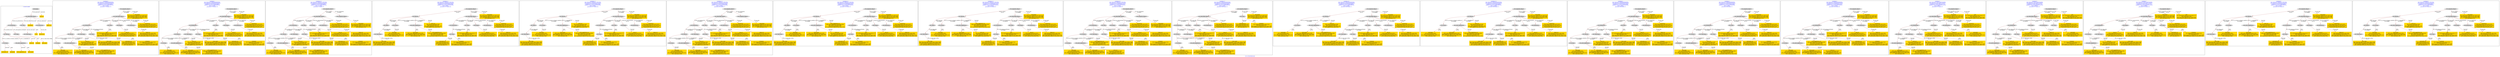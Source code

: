 digraph n0 {
fontcolor="blue"
remincross="true"
label="s12-s-19-artworks.json"
subgraph cluster_0 {
label="1-correct model"
n2[style="filled",color="white",fillcolor="lightgray",label="E12_Production1"];
n3[style="filled",color="white",fillcolor="lightgray",label="E21_Person1"];
n4[style="filled",color="white",fillcolor="lightgray",label="E55_Type1"];
n5[style="filled",color="white",fillcolor="lightgray",label="E52_Time-Span1"];
n6[style="filled",color="white",fillcolor="lightgray",label="E74_Group1"];
n7[style="filled",color="white",fillcolor="lightgray",label="E82_Actor_Appellation1"];
n8[shape="plaintext",style="filled",fillcolor="gold",label="artist_uri"];
n9[style="filled",color="white",fillcolor="lightgray",label="E22_Man-Made_Object1"];
n10[style="filled",color="white",fillcolor="lightgray",label="E35_Title1"];
n11[shape="plaintext",style="filled",fillcolor="gold",label="description"];
n12[style="filled",color="white",fillcolor="lightgray",label="E54_Dimension1"];
n13[shape="plaintext",style="filled",fillcolor="gold",label="object_uri"];
n14[shape="plaintext",style="filled",fillcolor="gold",label="title"];
n15[style="filled",color="white",fillcolor="lightgray",label="E38_Image1"];
n16[shape="plaintext",style="filled",fillcolor="gold",label="img_url"];
n17[shape="plaintext",style="filled",fillcolor="gold",label="date_made"];
n18[shape="plaintext",style="filled",fillcolor="gold",label="dimensions"];
n19[shape="plaintext",style="filled",fillcolor="gold",label="technique"];
n20[shape="plaintext",style="filled",fillcolor="gold",label="nationality_uri"];
n21[shape="plaintext",style="filled",fillcolor="gold",label="nationality"];
n22[shape="plaintext",style="filled",fillcolor="gold",label="artist_appellation_uri"];
n23[shape="plaintext",style="filled",fillcolor="gold",label="artist_name"];
}
subgraph cluster_1 {
label="candidate 0\nlink coherence:0.9090909090909091\nnode coherence:0.9545454545454546\nconfidence:0.3952453593766803\nmapping score:0.477708049085156\ncost:21.99844\n-precision:0.73-recall:0.76"
n25[style="filled",color="white",fillcolor="lightgray",label="E12_Production1"];
n26[style="filled",color="white",fillcolor="lightgray",label="E21_Person1"];
n27[style="filled",color="white",fillcolor="lightgray",label="E52_Time-Span2"];
n28[style="filled",color="white",fillcolor="lightgray",label="E55_Type1"];
n29[style="filled",color="white",fillcolor="lightgray",label="E74_Group1"];
n30[style="filled",color="white",fillcolor="lightgray",label="E82_Actor_Appellation1"];
n31[style="filled",color="white",fillcolor="lightgray",label="E22_Man-Made_Object1"];
n32[style="filled",color="white",fillcolor="lightgray",label="E35_Title1"];
n33[style="filled",color="white",fillcolor="lightgray",label="E38_Image1"];
n34[style="filled",color="white",fillcolor="lightgray",label="E54_Dimension1"];
n35[style="filled",color="white",fillcolor="lightgray",label="E33_Linguistic_Object2"];
n36[shape="plaintext",style="filled",fillcolor="gold",label="description\n[E73_Information_Object,P3_has_note,0.321]\n[E33_Linguistic_Object,P3_has_note,0.288]\n[E22_Man-Made_Object,P3_has_note,0.268]\n[E35_Title,label,0.122]"];
n37[shape="plaintext",style="filled",fillcolor="gold",label="artist_name\n[E82_Actor_Appellation,label,0.429]\n[E33_Linguistic_Object,P3_has_note,0.264]\n[E73_Information_Object,P3_has_note,0.227]\n[E35_Title,label,0.08]"];
n38[shape="plaintext",style="filled",fillcolor="gold",label="dimensions\n[E54_Dimension,P3_has_note,0.542]\n[E22_Man-Made_Object,P3_has_note,0.165]\n[E34_Inscription,P3_has_note,0.153]\n[E73_Information_Object,P3_has_note,0.14]"];
n39[shape="plaintext",style="filled",fillcolor="gold",label="date_made\n[E52_Time-Span,P82_at_some_time_within,0.385]\n[E52_Time-Span,P82a_begin_of_the_begin,0.248]\n[E33_Linguistic_Object,P3_has_note,0.224]\n[E52_Time-Span,P82b_end_of_the_end,0.143]"];
n40[shape="plaintext",style="filled",fillcolor="gold",label="img_url\n[E38_Image,classLink,0.623]\n[E8_Acquisition,P3_has_note,0.153]\n[E22_Man-Made_Object,classLink,0.131]\n[E78_Collection,classLink,0.092]"];
n41[shape="plaintext",style="filled",fillcolor="gold",label="title\n[E73_Information_Object,P3_has_note,0.277]\n[E35_Title,label,0.259]\n[E22_Man-Made_Object,P3_has_note,0.245]\n[E33_Linguistic_Object,P3_has_note,0.219]"];
n42[shape="plaintext",style="filled",fillcolor="gold",label="nationality_uri\n[E74_Group,classLink,0.333]\n[E55_Type,classLink,0.311]\n[E57_Material,classLink,0.286]\n[E55_Type,label,0.07]"];
n43[shape="plaintext",style="filled",fillcolor="gold",label="nationality\n[E74_Group,label,0.563]\n[E74_Group,classLink,0.337]\n[E33_Linguistic_Object,P3_has_note,0.052]\n[E55_Type,label,0.048]"];
n44[shape="plaintext",style="filled",fillcolor="gold",label="object_uri\n[E54_Dimension,P3_has_note,0.481]\n[E34_Inscription,P3_has_note,0.177]\n[E22_Man-Made_Object,P3_has_note,0.174]\n[E73_Information_Object,P3_has_note,0.168]"];
n45[shape="plaintext",style="filled",fillcolor="gold",label="artist_uri\n[E21_Person,classLink,0.356]\n[E39_Actor,classLink,0.34]\n[E82_Actor_Appellation,classLink,0.288]\n[E30_Right,P3_has_note,0.016]"];
n46[shape="plaintext",style="filled",fillcolor="gold",label="artist_appellation_uri\n[E82_Actor_Appellation,classLink,0.569]\n[E21_Person,classLink,0.385]\n[E39_Actor,classLink,0.042]\n[E73_Information_Object,P3_has_note,0.003]"];
n47[shape="plaintext",style="filled",fillcolor="gold",label="technique\n[E12_Production,P3_has_note,0.314]\n[E55_Type,label,0.313]\n[E29_Design_or_Procedure,P3_has_note,0.248]\n[E73_Information_Object,P3_has_note,0.124]"];
}
subgraph cluster_2 {
label="candidate 1\nlink coherence:0.9090909090909091\nnode coherence:0.9545454545454546\nconfidence:0.3952453593766803\nmapping score:0.477708049085156\ncost:21.99846\n-precision:0.73-recall:0.76"
n49[style="filled",color="white",fillcolor="lightgray",label="E12_Production1"];
n50[style="filled",color="white",fillcolor="lightgray",label="E21_Person1"];
n51[style="filled",color="white",fillcolor="lightgray",label="E52_Time-Span2"];
n52[style="filled",color="white",fillcolor="lightgray",label="E55_Type1"];
n53[style="filled",color="white",fillcolor="lightgray",label="E74_Group1"];
n54[style="filled",color="white",fillcolor="lightgray",label="E82_Actor_Appellation1"];
n55[style="filled",color="white",fillcolor="lightgray",label="E22_Man-Made_Object1"];
n56[style="filled",color="white",fillcolor="lightgray",label="E35_Title1"];
n57[style="filled",color="white",fillcolor="lightgray",label="E38_Image1"];
n58[style="filled",color="white",fillcolor="lightgray",label="E54_Dimension1"];
n59[style="filled",color="white",fillcolor="lightgray",label="E33_Linguistic_Object1"];
n60[shape="plaintext",style="filled",fillcolor="gold",label="artist_name\n[E82_Actor_Appellation,label,0.429]\n[E33_Linguistic_Object,P3_has_note,0.264]\n[E73_Information_Object,P3_has_note,0.227]\n[E35_Title,label,0.08]"];
n61[shape="plaintext",style="filled",fillcolor="gold",label="dimensions\n[E54_Dimension,P3_has_note,0.542]\n[E22_Man-Made_Object,P3_has_note,0.165]\n[E34_Inscription,P3_has_note,0.153]\n[E73_Information_Object,P3_has_note,0.14]"];
n62[shape="plaintext",style="filled",fillcolor="gold",label="date_made\n[E52_Time-Span,P82_at_some_time_within,0.385]\n[E52_Time-Span,P82a_begin_of_the_begin,0.248]\n[E33_Linguistic_Object,P3_has_note,0.224]\n[E52_Time-Span,P82b_end_of_the_end,0.143]"];
n63[shape="plaintext",style="filled",fillcolor="gold",label="img_url\n[E38_Image,classLink,0.623]\n[E8_Acquisition,P3_has_note,0.153]\n[E22_Man-Made_Object,classLink,0.131]\n[E78_Collection,classLink,0.092]"];
n64[shape="plaintext",style="filled",fillcolor="gold",label="title\n[E73_Information_Object,P3_has_note,0.277]\n[E35_Title,label,0.259]\n[E22_Man-Made_Object,P3_has_note,0.245]\n[E33_Linguistic_Object,P3_has_note,0.219]"];
n65[shape="plaintext",style="filled",fillcolor="gold",label="description\n[E73_Information_Object,P3_has_note,0.321]\n[E33_Linguistic_Object,P3_has_note,0.288]\n[E22_Man-Made_Object,P3_has_note,0.268]\n[E35_Title,label,0.122]"];
n66[shape="plaintext",style="filled",fillcolor="gold",label="nationality_uri\n[E74_Group,classLink,0.333]\n[E55_Type,classLink,0.311]\n[E57_Material,classLink,0.286]\n[E55_Type,label,0.07]"];
n67[shape="plaintext",style="filled",fillcolor="gold",label="nationality\n[E74_Group,label,0.563]\n[E74_Group,classLink,0.337]\n[E33_Linguistic_Object,P3_has_note,0.052]\n[E55_Type,label,0.048]"];
n68[shape="plaintext",style="filled",fillcolor="gold",label="object_uri\n[E54_Dimension,P3_has_note,0.481]\n[E34_Inscription,P3_has_note,0.177]\n[E22_Man-Made_Object,P3_has_note,0.174]\n[E73_Information_Object,P3_has_note,0.168]"];
n69[shape="plaintext",style="filled",fillcolor="gold",label="artist_uri\n[E21_Person,classLink,0.356]\n[E39_Actor,classLink,0.34]\n[E82_Actor_Appellation,classLink,0.288]\n[E30_Right,P3_has_note,0.016]"];
n70[shape="plaintext",style="filled",fillcolor="gold",label="artist_appellation_uri\n[E82_Actor_Appellation,classLink,0.569]\n[E21_Person,classLink,0.385]\n[E39_Actor,classLink,0.042]\n[E73_Information_Object,P3_has_note,0.003]"];
n71[shape="plaintext",style="filled",fillcolor="gold",label="technique\n[E12_Production,P3_has_note,0.314]\n[E55_Type,label,0.313]\n[E29_Design_or_Procedure,P3_has_note,0.248]\n[E73_Information_Object,P3_has_note,0.124]"];
}
subgraph cluster_3 {
label="candidate 10\nlink coherence:0.8695652173913043\nnode coherence:0.9545454545454546\nconfidence:0.3952453593766803\nmapping score:0.477708049085156\ncost:121.99844\n-precision:0.7-recall:0.76"
n73[style="filled",color="white",fillcolor="lightgray",label="E12_Production1"];
n74[style="filled",color="white",fillcolor="lightgray",label="E21_Person1"];
n75[style="filled",color="white",fillcolor="lightgray",label="E52_Time-Span2"];
n76[style="filled",color="white",fillcolor="lightgray",label="E55_Type1"];
n77[style="filled",color="white",fillcolor="lightgray",label="E74_Group1"];
n78[style="filled",color="white",fillcolor="lightgray",label="E82_Actor_Appellation1"];
n79[style="filled",color="white",fillcolor="lightgray",label="E22_Man-Made_Object1"];
n80[style="filled",color="white",fillcolor="lightgray",label="E35_Title1"];
n81[style="filled",color="white",fillcolor="lightgray",label="E38_Image1"];
n82[style="filled",color="white",fillcolor="lightgray",label="E54_Dimension1"];
n83[style="filled",color="white",fillcolor="lightgray",label="E33_Linguistic_Object2"];
n84[style="filled",color="white",fillcolor="lightgray",label="E33_Linguistic_Object1"];
n85[shape="plaintext",style="filled",fillcolor="gold",label="artist_name\n[E82_Actor_Appellation,label,0.429]\n[E33_Linguistic_Object,P3_has_note,0.264]\n[E73_Information_Object,P3_has_note,0.227]\n[E35_Title,label,0.08]"];
n86[shape="plaintext",style="filled",fillcolor="gold",label="dimensions\n[E54_Dimension,P3_has_note,0.542]\n[E22_Man-Made_Object,P3_has_note,0.165]\n[E34_Inscription,P3_has_note,0.153]\n[E73_Information_Object,P3_has_note,0.14]"];
n87[shape="plaintext",style="filled",fillcolor="gold",label="date_made\n[E52_Time-Span,P82_at_some_time_within,0.385]\n[E52_Time-Span,P82a_begin_of_the_begin,0.248]\n[E33_Linguistic_Object,P3_has_note,0.224]\n[E52_Time-Span,P82b_end_of_the_end,0.143]"];
n88[shape="plaintext",style="filled",fillcolor="gold",label="img_url\n[E38_Image,classLink,0.623]\n[E8_Acquisition,P3_has_note,0.153]\n[E22_Man-Made_Object,classLink,0.131]\n[E78_Collection,classLink,0.092]"];
n89[shape="plaintext",style="filled",fillcolor="gold",label="title\n[E73_Information_Object,P3_has_note,0.277]\n[E35_Title,label,0.259]\n[E22_Man-Made_Object,P3_has_note,0.245]\n[E33_Linguistic_Object,P3_has_note,0.219]"];
n90[shape="plaintext",style="filled",fillcolor="gold",label="description\n[E73_Information_Object,P3_has_note,0.321]\n[E33_Linguistic_Object,P3_has_note,0.288]\n[E22_Man-Made_Object,P3_has_note,0.268]\n[E35_Title,label,0.122]"];
n91[shape="plaintext",style="filled",fillcolor="gold",label="nationality_uri\n[E74_Group,classLink,0.333]\n[E55_Type,classLink,0.311]\n[E57_Material,classLink,0.286]\n[E55_Type,label,0.07]"];
n92[shape="plaintext",style="filled",fillcolor="gold",label="nationality\n[E74_Group,label,0.563]\n[E74_Group,classLink,0.337]\n[E33_Linguistic_Object,P3_has_note,0.052]\n[E55_Type,label,0.048]"];
n93[shape="plaintext",style="filled",fillcolor="gold",label="object_uri\n[E54_Dimension,P3_has_note,0.481]\n[E34_Inscription,P3_has_note,0.177]\n[E22_Man-Made_Object,P3_has_note,0.174]\n[E73_Information_Object,P3_has_note,0.168]"];
n94[shape="plaintext",style="filled",fillcolor="gold",label="artist_uri\n[E21_Person,classLink,0.356]\n[E39_Actor,classLink,0.34]\n[E82_Actor_Appellation,classLink,0.288]\n[E30_Right,P3_has_note,0.016]"];
n95[shape="plaintext",style="filled",fillcolor="gold",label="artist_appellation_uri\n[E82_Actor_Appellation,classLink,0.569]\n[E21_Person,classLink,0.385]\n[E39_Actor,classLink,0.042]\n[E73_Information_Object,P3_has_note,0.003]"];
n96[shape="plaintext",style="filled",fillcolor="gold",label="technique\n[E12_Production,P3_has_note,0.314]\n[E55_Type,label,0.313]\n[E29_Design_or_Procedure,P3_has_note,0.248]\n[E73_Information_Object,P3_has_note,0.124]"];
}
subgraph cluster_4 {
label="candidate 11\nlink coherence:0.8695652173913043\nnode coherence:0.9545454545454546\nconfidence:0.37636250406732086\nmapping score:0.4714137639820362\ncost:22.99852\n-precision:0.57-recall:0.62"
n98[style="filled",color="white",fillcolor="lightgray",label="E12_Production1"];
n99[style="filled",color="white",fillcolor="lightgray",label="E55_Type1"];
n100[style="filled",color="white",fillcolor="lightgray",label="E21_Person1"];
n101[style="filled",color="white",fillcolor="lightgray",label="E67_Birth1"];
n102[style="filled",color="white",fillcolor="lightgray",label="E74_Group1"];
n103[style="filled",color="white",fillcolor="lightgray",label="E82_Actor_Appellation1"];
n104[style="filled",color="white",fillcolor="lightgray",label="E22_Man-Made_Object1"];
n105[style="filled",color="white",fillcolor="lightgray",label="E35_Title1"];
n106[style="filled",color="white",fillcolor="lightgray",label="E38_Image1"];
n107[style="filled",color="white",fillcolor="lightgray",label="E54_Dimension1"];
n108[style="filled",color="white",fillcolor="lightgray",label="E33_Linguistic_Object2"];
n109[style="filled",color="white",fillcolor="lightgray",label="E52_Time-Span1"];
n110[shape="plaintext",style="filled",fillcolor="gold",label="description\n[E73_Information_Object,P3_has_note,0.321]\n[E33_Linguistic_Object,P3_has_note,0.288]\n[E22_Man-Made_Object,P3_has_note,0.268]\n[E35_Title,label,0.122]"];
n111[shape="plaintext",style="filled",fillcolor="gold",label="artist_name\n[E82_Actor_Appellation,label,0.429]\n[E33_Linguistic_Object,P3_has_note,0.264]\n[E73_Information_Object,P3_has_note,0.227]\n[E35_Title,label,0.08]"];
n112[shape="plaintext",style="filled",fillcolor="gold",label="dimensions\n[E54_Dimension,P3_has_note,0.542]\n[E22_Man-Made_Object,P3_has_note,0.165]\n[E34_Inscription,P3_has_note,0.153]\n[E73_Information_Object,P3_has_note,0.14]"];
n113[shape="plaintext",style="filled",fillcolor="gold",label="nationality\n[E74_Group,label,0.563]\n[E74_Group,classLink,0.337]\n[E33_Linguistic_Object,P3_has_note,0.052]\n[E55_Type,label,0.048]"];
n114[shape="plaintext",style="filled",fillcolor="gold",label="date_made\n[E52_Time-Span,P82_at_some_time_within,0.385]\n[E52_Time-Span,P82a_begin_of_the_begin,0.248]\n[E33_Linguistic_Object,P3_has_note,0.224]\n[E52_Time-Span,P82b_end_of_the_end,0.143]"];
n115[shape="plaintext",style="filled",fillcolor="gold",label="img_url\n[E38_Image,classLink,0.623]\n[E8_Acquisition,P3_has_note,0.153]\n[E22_Man-Made_Object,classLink,0.131]\n[E78_Collection,classLink,0.092]"];
n116[shape="plaintext",style="filled",fillcolor="gold",label="title\n[E73_Information_Object,P3_has_note,0.277]\n[E35_Title,label,0.259]\n[E22_Man-Made_Object,P3_has_note,0.245]\n[E33_Linguistic_Object,P3_has_note,0.219]"];
n117[shape="plaintext",style="filled",fillcolor="gold",label="nationality_uri\n[E74_Group,classLink,0.333]\n[E55_Type,classLink,0.311]\n[E57_Material,classLink,0.286]\n[E55_Type,label,0.07]"];
n118[shape="plaintext",style="filled",fillcolor="gold",label="object_uri\n[E54_Dimension,P3_has_note,0.481]\n[E34_Inscription,P3_has_note,0.177]\n[E22_Man-Made_Object,P3_has_note,0.174]\n[E73_Information_Object,P3_has_note,0.168]"];
n119[shape="plaintext",style="filled",fillcolor="gold",label="artist_uri\n[E21_Person,classLink,0.356]\n[E39_Actor,classLink,0.34]\n[E82_Actor_Appellation,classLink,0.288]\n[E30_Right,P3_has_note,0.016]"];
n120[shape="plaintext",style="filled",fillcolor="gold",label="artist_appellation_uri\n[E82_Actor_Appellation,classLink,0.569]\n[E21_Person,classLink,0.385]\n[E39_Actor,classLink,0.042]\n[E73_Information_Object,P3_has_note,0.003]"];
n121[shape="plaintext",style="filled",fillcolor="gold",label="technique\n[E12_Production,P3_has_note,0.314]\n[E55_Type,label,0.313]\n[E29_Design_or_Procedure,P3_has_note,0.248]\n[E73_Information_Object,P3_has_note,0.124]"];
}
subgraph cluster_5 {
label="candidate 12\nlink coherence:0.8695652173913043\nnode coherence:0.9545454545454546\nconfidence:0.37636250406732086\nmapping score:0.4714137639820362\ncost:22.99854\n-precision:0.57-recall:0.62"
n123[style="filled",color="white",fillcolor="lightgray",label="E12_Production1"];
n124[style="filled",color="white",fillcolor="lightgray",label="E55_Type1"];
n125[style="filled",color="white",fillcolor="lightgray",label="E21_Person1"];
n126[style="filled",color="white",fillcolor="lightgray",label="E67_Birth1"];
n127[style="filled",color="white",fillcolor="lightgray",label="E74_Group1"];
n128[style="filled",color="white",fillcolor="lightgray",label="E82_Actor_Appellation1"];
n129[style="filled",color="white",fillcolor="lightgray",label="E22_Man-Made_Object1"];
n130[style="filled",color="white",fillcolor="lightgray",label="E35_Title1"];
n131[style="filled",color="white",fillcolor="lightgray",label="E38_Image1"];
n132[style="filled",color="white",fillcolor="lightgray",label="E54_Dimension1"];
n133[style="filled",color="white",fillcolor="lightgray",label="E33_Linguistic_Object1"];
n134[style="filled",color="white",fillcolor="lightgray",label="E52_Time-Span1"];
n135[shape="plaintext",style="filled",fillcolor="gold",label="artist_name\n[E82_Actor_Appellation,label,0.429]\n[E33_Linguistic_Object,P3_has_note,0.264]\n[E73_Information_Object,P3_has_note,0.227]\n[E35_Title,label,0.08]"];
n136[shape="plaintext",style="filled",fillcolor="gold",label="dimensions\n[E54_Dimension,P3_has_note,0.542]\n[E22_Man-Made_Object,P3_has_note,0.165]\n[E34_Inscription,P3_has_note,0.153]\n[E73_Information_Object,P3_has_note,0.14]"];
n137[shape="plaintext",style="filled",fillcolor="gold",label="nationality\n[E74_Group,label,0.563]\n[E74_Group,classLink,0.337]\n[E33_Linguistic_Object,P3_has_note,0.052]\n[E55_Type,label,0.048]"];
n138[shape="plaintext",style="filled",fillcolor="gold",label="date_made\n[E52_Time-Span,P82_at_some_time_within,0.385]\n[E52_Time-Span,P82a_begin_of_the_begin,0.248]\n[E33_Linguistic_Object,P3_has_note,0.224]\n[E52_Time-Span,P82b_end_of_the_end,0.143]"];
n139[shape="plaintext",style="filled",fillcolor="gold",label="img_url\n[E38_Image,classLink,0.623]\n[E8_Acquisition,P3_has_note,0.153]\n[E22_Man-Made_Object,classLink,0.131]\n[E78_Collection,classLink,0.092]"];
n140[shape="plaintext",style="filled",fillcolor="gold",label="title\n[E73_Information_Object,P3_has_note,0.277]\n[E35_Title,label,0.259]\n[E22_Man-Made_Object,P3_has_note,0.245]\n[E33_Linguistic_Object,P3_has_note,0.219]"];
n141[shape="plaintext",style="filled",fillcolor="gold",label="description\n[E73_Information_Object,P3_has_note,0.321]\n[E33_Linguistic_Object,P3_has_note,0.288]\n[E22_Man-Made_Object,P3_has_note,0.268]\n[E35_Title,label,0.122]"];
n142[shape="plaintext",style="filled",fillcolor="gold",label="nationality_uri\n[E74_Group,classLink,0.333]\n[E55_Type,classLink,0.311]\n[E57_Material,classLink,0.286]\n[E55_Type,label,0.07]"];
n143[shape="plaintext",style="filled",fillcolor="gold",label="object_uri\n[E54_Dimension,P3_has_note,0.481]\n[E34_Inscription,P3_has_note,0.177]\n[E22_Man-Made_Object,P3_has_note,0.174]\n[E73_Information_Object,P3_has_note,0.168]"];
n144[shape="plaintext",style="filled",fillcolor="gold",label="artist_uri\n[E21_Person,classLink,0.356]\n[E39_Actor,classLink,0.34]\n[E82_Actor_Appellation,classLink,0.288]\n[E30_Right,P3_has_note,0.016]"];
n145[shape="plaintext",style="filled",fillcolor="gold",label="artist_appellation_uri\n[E82_Actor_Appellation,classLink,0.569]\n[E21_Person,classLink,0.385]\n[E39_Actor,classLink,0.042]\n[E73_Information_Object,P3_has_note,0.003]"];
n146[shape="plaintext",style="filled",fillcolor="gold",label="technique\n[E12_Production,P3_has_note,0.314]\n[E55_Type,label,0.313]\n[E29_Design_or_Procedure,P3_has_note,0.248]\n[E73_Information_Object,P3_has_note,0.124]"];
}
subgraph cluster_6 {
label="candidate 13\nlink coherence:0.8695652173913043\nnode coherence:0.9545454545454546\nconfidence:0.37636250406732086\nmapping score:0.4714137639820362\ncost:121.99844\n-precision:0.65-recall:0.71"
n148[style="filled",color="white",fillcolor="lightgray",label="E12_Production1"];
n149[style="filled",color="white",fillcolor="lightgray",label="E21_Person1"];
n150[style="filled",color="white",fillcolor="lightgray",label="E52_Time-Span2"];
n151[style="filled",color="white",fillcolor="lightgray",label="E55_Type1"];
n152[style="filled",color="white",fillcolor="lightgray",label="E74_Group1"];
n153[style="filled",color="white",fillcolor="lightgray",label="E82_Actor_Appellation1"];
n154[style="filled",color="white",fillcolor="lightgray",label="E22_Man-Made_Object1"];
n155[style="filled",color="white",fillcolor="lightgray",label="E35_Title1"];
n156[style="filled",color="white",fillcolor="lightgray",label="E38_Image1"];
n157[style="filled",color="white",fillcolor="lightgray",label="E54_Dimension1"];
n158[style="filled",color="white",fillcolor="lightgray",label="E33_Linguistic_Object2"];
n159[style="filled",color="white",fillcolor="lightgray",label="E33_Linguistic_Object1"];
n160[shape="plaintext",style="filled",fillcolor="gold",label="artist_name\n[E82_Actor_Appellation,label,0.429]\n[E33_Linguistic_Object,P3_has_note,0.264]\n[E73_Information_Object,P3_has_note,0.227]\n[E35_Title,label,0.08]"];
n161[shape="plaintext",style="filled",fillcolor="gold",label="dimensions\n[E54_Dimension,P3_has_note,0.542]\n[E22_Man-Made_Object,P3_has_note,0.165]\n[E34_Inscription,P3_has_note,0.153]\n[E73_Information_Object,P3_has_note,0.14]"];
n162[shape="plaintext",style="filled",fillcolor="gold",label="nationality\n[E74_Group,label,0.563]\n[E74_Group,classLink,0.337]\n[E33_Linguistic_Object,P3_has_note,0.052]\n[E55_Type,label,0.048]"];
n163[shape="plaintext",style="filled",fillcolor="gold",label="date_made\n[E52_Time-Span,P82_at_some_time_within,0.385]\n[E52_Time-Span,P82a_begin_of_the_begin,0.248]\n[E33_Linguistic_Object,P3_has_note,0.224]\n[E52_Time-Span,P82b_end_of_the_end,0.143]"];
n164[shape="plaintext",style="filled",fillcolor="gold",label="img_url\n[E38_Image,classLink,0.623]\n[E8_Acquisition,P3_has_note,0.153]\n[E22_Man-Made_Object,classLink,0.131]\n[E78_Collection,classLink,0.092]"];
n165[shape="plaintext",style="filled",fillcolor="gold",label="title\n[E73_Information_Object,P3_has_note,0.277]\n[E35_Title,label,0.259]\n[E22_Man-Made_Object,P3_has_note,0.245]\n[E33_Linguistic_Object,P3_has_note,0.219]"];
n166[shape="plaintext",style="filled",fillcolor="gold",label="description\n[E73_Information_Object,P3_has_note,0.321]\n[E33_Linguistic_Object,P3_has_note,0.288]\n[E22_Man-Made_Object,P3_has_note,0.268]\n[E35_Title,label,0.122]"];
n167[shape="plaintext",style="filled",fillcolor="gold",label="nationality_uri\n[E74_Group,classLink,0.333]\n[E55_Type,classLink,0.311]\n[E57_Material,classLink,0.286]\n[E55_Type,label,0.07]"];
n168[shape="plaintext",style="filled",fillcolor="gold",label="object_uri\n[E54_Dimension,P3_has_note,0.481]\n[E34_Inscription,P3_has_note,0.177]\n[E22_Man-Made_Object,P3_has_note,0.174]\n[E73_Information_Object,P3_has_note,0.168]"];
n169[shape="plaintext",style="filled",fillcolor="gold",label="artist_uri\n[E21_Person,classLink,0.356]\n[E39_Actor,classLink,0.34]\n[E82_Actor_Appellation,classLink,0.288]\n[E30_Right,P3_has_note,0.016]"];
n170[shape="plaintext",style="filled",fillcolor="gold",label="artist_appellation_uri\n[E82_Actor_Appellation,classLink,0.569]\n[E21_Person,classLink,0.385]\n[E39_Actor,classLink,0.042]\n[E73_Information_Object,P3_has_note,0.003]"];
n171[shape="plaintext",style="filled",fillcolor="gold",label="technique\n[E12_Production,P3_has_note,0.314]\n[E55_Type,label,0.313]\n[E29_Design_or_Procedure,P3_has_note,0.248]\n[E73_Information_Object,P3_has_note,0.124]"];
}
subgraph cluster_7 {
label="candidate 14\nlink coherence:0.8695652173913043\nnode coherence:0.9545454545454546\nconfidence:0.37425984090214426\nmapping score:0.4707128762603107\ncost:22.99852\n-precision:0.52-recall:0.57"
n173[style="filled",color="white",fillcolor="lightgray",label="E12_Production1"];
n174[style="filled",color="white",fillcolor="lightgray",label="E55_Type1"];
n175[style="filled",color="white",fillcolor="lightgray",label="E21_Person1"];
n176[style="filled",color="white",fillcolor="lightgray",label="E67_Birth1"];
n177[style="filled",color="white",fillcolor="lightgray",label="E74_Group1"];
n178[style="filled",color="white",fillcolor="lightgray",label="E82_Actor_Appellation1"];
n179[style="filled",color="white",fillcolor="lightgray",label="E22_Man-Made_Object1"];
n180[style="filled",color="white",fillcolor="lightgray",label="E35_Title1"];
n181[style="filled",color="white",fillcolor="lightgray",label="E38_Image1"];
n182[style="filled",color="white",fillcolor="lightgray",label="E54_Dimension1"];
n183[style="filled",color="white",fillcolor="lightgray",label="E33_Linguistic_Object2"];
n184[style="filled",color="white",fillcolor="lightgray",label="E52_Time-Span1"];
n185[shape="plaintext",style="filled",fillcolor="gold",label="description\n[E73_Information_Object,P3_has_note,0.321]\n[E33_Linguistic_Object,P3_has_note,0.288]\n[E22_Man-Made_Object,P3_has_note,0.268]\n[E35_Title,label,0.122]"];
n186[shape="plaintext",style="filled",fillcolor="gold",label="artist_name\n[E82_Actor_Appellation,label,0.429]\n[E33_Linguistic_Object,P3_has_note,0.264]\n[E73_Information_Object,P3_has_note,0.227]\n[E35_Title,label,0.08]"];
n187[shape="plaintext",style="filled",fillcolor="gold",label="dimensions\n[E54_Dimension,P3_has_note,0.542]\n[E22_Man-Made_Object,P3_has_note,0.165]\n[E34_Inscription,P3_has_note,0.153]\n[E73_Information_Object,P3_has_note,0.14]"];
n188[shape="plaintext",style="filled",fillcolor="gold",label="date_made\n[E52_Time-Span,P82_at_some_time_within,0.385]\n[E52_Time-Span,P82a_begin_of_the_begin,0.248]\n[E33_Linguistic_Object,P3_has_note,0.224]\n[E52_Time-Span,P82b_end_of_the_end,0.143]"];
n189[shape="plaintext",style="filled",fillcolor="gold",label="img_url\n[E38_Image,classLink,0.623]\n[E8_Acquisition,P3_has_note,0.153]\n[E22_Man-Made_Object,classLink,0.131]\n[E78_Collection,classLink,0.092]"];
n190[shape="plaintext",style="filled",fillcolor="gold",label="title\n[E73_Information_Object,P3_has_note,0.277]\n[E35_Title,label,0.259]\n[E22_Man-Made_Object,P3_has_note,0.245]\n[E33_Linguistic_Object,P3_has_note,0.219]"];
n191[shape="plaintext",style="filled",fillcolor="gold",label="nationality_uri\n[E74_Group,classLink,0.333]\n[E55_Type,classLink,0.311]\n[E57_Material,classLink,0.286]\n[E55_Type,label,0.07]"];
n192[shape="plaintext",style="filled",fillcolor="gold",label="nationality\n[E74_Group,label,0.563]\n[E74_Group,classLink,0.337]\n[E33_Linguistic_Object,P3_has_note,0.052]\n[E55_Type,label,0.048]"];
n193[shape="plaintext",style="filled",fillcolor="gold",label="object_uri\n[E54_Dimension,P3_has_note,0.481]\n[E34_Inscription,P3_has_note,0.177]\n[E22_Man-Made_Object,P3_has_note,0.174]\n[E73_Information_Object,P3_has_note,0.168]"];
n194[shape="plaintext",style="filled",fillcolor="gold",label="artist_uri\n[E21_Person,classLink,0.356]\n[E39_Actor,classLink,0.34]\n[E82_Actor_Appellation,classLink,0.288]\n[E30_Right,P3_has_note,0.016]"];
n195[shape="plaintext",style="filled",fillcolor="gold",label="artist_appellation_uri\n[E82_Actor_Appellation,classLink,0.569]\n[E21_Person,classLink,0.385]\n[E39_Actor,classLink,0.042]\n[E73_Information_Object,P3_has_note,0.003]"];
n196[shape="plaintext",style="filled",fillcolor="gold",label="technique\n[E12_Production,P3_has_note,0.314]\n[E55_Type,label,0.313]\n[E29_Design_or_Procedure,P3_has_note,0.248]\n[E73_Information_Object,P3_has_note,0.124]"];
}
subgraph cluster_8 {
label="candidate 15\nlink coherence:0.8695652173913043\nnode coherence:0.9545454545454546\nconfidence:0.37425984090214426\nmapping score:0.4707128762603107\ncost:22.99854\n-precision:0.52-recall:0.57"
n198[style="filled",color="white",fillcolor="lightgray",label="E12_Production1"];
n199[style="filled",color="white",fillcolor="lightgray",label="E55_Type1"];
n200[style="filled",color="white",fillcolor="lightgray",label="E21_Person1"];
n201[style="filled",color="white",fillcolor="lightgray",label="E67_Birth1"];
n202[style="filled",color="white",fillcolor="lightgray",label="E74_Group1"];
n203[style="filled",color="white",fillcolor="lightgray",label="E82_Actor_Appellation1"];
n204[style="filled",color="white",fillcolor="lightgray",label="E22_Man-Made_Object1"];
n205[style="filled",color="white",fillcolor="lightgray",label="E35_Title1"];
n206[style="filled",color="white",fillcolor="lightgray",label="E38_Image1"];
n207[style="filled",color="white",fillcolor="lightgray",label="E54_Dimension1"];
n208[style="filled",color="white",fillcolor="lightgray",label="E33_Linguistic_Object1"];
n209[style="filled",color="white",fillcolor="lightgray",label="E52_Time-Span1"];
n210[shape="plaintext",style="filled",fillcolor="gold",label="artist_name\n[E82_Actor_Appellation,label,0.429]\n[E33_Linguistic_Object,P3_has_note,0.264]\n[E73_Information_Object,P3_has_note,0.227]\n[E35_Title,label,0.08]"];
n211[shape="plaintext",style="filled",fillcolor="gold",label="dimensions\n[E54_Dimension,P3_has_note,0.542]\n[E22_Man-Made_Object,P3_has_note,0.165]\n[E34_Inscription,P3_has_note,0.153]\n[E73_Information_Object,P3_has_note,0.14]"];
n212[shape="plaintext",style="filled",fillcolor="gold",label="date_made\n[E52_Time-Span,P82_at_some_time_within,0.385]\n[E52_Time-Span,P82a_begin_of_the_begin,0.248]\n[E33_Linguistic_Object,P3_has_note,0.224]\n[E52_Time-Span,P82b_end_of_the_end,0.143]"];
n213[shape="plaintext",style="filled",fillcolor="gold",label="img_url\n[E38_Image,classLink,0.623]\n[E8_Acquisition,P3_has_note,0.153]\n[E22_Man-Made_Object,classLink,0.131]\n[E78_Collection,classLink,0.092]"];
n214[shape="plaintext",style="filled",fillcolor="gold",label="title\n[E73_Information_Object,P3_has_note,0.277]\n[E35_Title,label,0.259]\n[E22_Man-Made_Object,P3_has_note,0.245]\n[E33_Linguistic_Object,P3_has_note,0.219]"];
n215[shape="plaintext",style="filled",fillcolor="gold",label="description\n[E73_Information_Object,P3_has_note,0.321]\n[E33_Linguistic_Object,P3_has_note,0.288]\n[E22_Man-Made_Object,P3_has_note,0.268]\n[E35_Title,label,0.122]"];
n216[shape="plaintext",style="filled",fillcolor="gold",label="nationality_uri\n[E74_Group,classLink,0.333]\n[E55_Type,classLink,0.311]\n[E57_Material,classLink,0.286]\n[E55_Type,label,0.07]"];
n217[shape="plaintext",style="filled",fillcolor="gold",label="nationality\n[E74_Group,label,0.563]\n[E74_Group,classLink,0.337]\n[E33_Linguistic_Object,P3_has_note,0.052]\n[E55_Type,label,0.048]"];
n218[shape="plaintext",style="filled",fillcolor="gold",label="object_uri\n[E54_Dimension,P3_has_note,0.481]\n[E34_Inscription,P3_has_note,0.177]\n[E22_Man-Made_Object,P3_has_note,0.174]\n[E73_Information_Object,P3_has_note,0.168]"];
n219[shape="plaintext",style="filled",fillcolor="gold",label="artist_uri\n[E21_Person,classLink,0.356]\n[E39_Actor,classLink,0.34]\n[E82_Actor_Appellation,classLink,0.288]\n[E30_Right,P3_has_note,0.016]"];
n220[shape="plaintext",style="filled",fillcolor="gold",label="artist_appellation_uri\n[E82_Actor_Appellation,classLink,0.569]\n[E21_Person,classLink,0.385]\n[E39_Actor,classLink,0.042]\n[E73_Information_Object,P3_has_note,0.003]"];
n221[shape="plaintext",style="filled",fillcolor="gold",label="technique\n[E12_Production,P3_has_note,0.314]\n[E55_Type,label,0.313]\n[E29_Design_or_Procedure,P3_has_note,0.248]\n[E73_Information_Object,P3_has_note,0.124]"];
}
subgraph cluster_9 {
label="candidate 16\nlink coherence:0.8695652173913043\nnode coherence:0.9545454545454546\nconfidence:0.37425984090214426\nmapping score:0.4707128762603107\ncost:121.99844\n-precision:0.61-recall:0.67"
n223[style="filled",color="white",fillcolor="lightgray",label="E12_Production1"];
n224[style="filled",color="white",fillcolor="lightgray",label="E21_Person1"];
n225[style="filled",color="white",fillcolor="lightgray",label="E52_Time-Span2"];
n226[style="filled",color="white",fillcolor="lightgray",label="E55_Type1"];
n227[style="filled",color="white",fillcolor="lightgray",label="E74_Group1"];
n228[style="filled",color="white",fillcolor="lightgray",label="E82_Actor_Appellation1"];
n229[style="filled",color="white",fillcolor="lightgray",label="E22_Man-Made_Object1"];
n230[style="filled",color="white",fillcolor="lightgray",label="E35_Title1"];
n231[style="filled",color="white",fillcolor="lightgray",label="E38_Image1"];
n232[style="filled",color="white",fillcolor="lightgray",label="E54_Dimension1"];
n233[style="filled",color="white",fillcolor="lightgray",label="E33_Linguistic_Object2"];
n234[style="filled",color="white",fillcolor="lightgray",label="E33_Linguistic_Object1"];
n235[shape="plaintext",style="filled",fillcolor="gold",label="artist_name\n[E82_Actor_Appellation,label,0.429]\n[E33_Linguistic_Object,P3_has_note,0.264]\n[E73_Information_Object,P3_has_note,0.227]\n[E35_Title,label,0.08]"];
n236[shape="plaintext",style="filled",fillcolor="gold",label="dimensions\n[E54_Dimension,P3_has_note,0.542]\n[E22_Man-Made_Object,P3_has_note,0.165]\n[E34_Inscription,P3_has_note,0.153]\n[E73_Information_Object,P3_has_note,0.14]"];
n237[shape="plaintext",style="filled",fillcolor="gold",label="date_made\n[E52_Time-Span,P82_at_some_time_within,0.385]\n[E52_Time-Span,P82a_begin_of_the_begin,0.248]\n[E33_Linguistic_Object,P3_has_note,0.224]\n[E52_Time-Span,P82b_end_of_the_end,0.143]"];
n238[shape="plaintext",style="filled",fillcolor="gold",label="img_url\n[E38_Image,classLink,0.623]\n[E8_Acquisition,P3_has_note,0.153]\n[E22_Man-Made_Object,classLink,0.131]\n[E78_Collection,classLink,0.092]"];
n239[shape="plaintext",style="filled",fillcolor="gold",label="title\n[E73_Information_Object,P3_has_note,0.277]\n[E35_Title,label,0.259]\n[E22_Man-Made_Object,P3_has_note,0.245]\n[E33_Linguistic_Object,P3_has_note,0.219]"];
n240[shape="plaintext",style="filled",fillcolor="gold",label="description\n[E73_Information_Object,P3_has_note,0.321]\n[E33_Linguistic_Object,P3_has_note,0.288]\n[E22_Man-Made_Object,P3_has_note,0.268]\n[E35_Title,label,0.122]"];
n241[shape="plaintext",style="filled",fillcolor="gold",label="nationality_uri\n[E74_Group,classLink,0.333]\n[E55_Type,classLink,0.311]\n[E57_Material,classLink,0.286]\n[E55_Type,label,0.07]"];
n242[shape="plaintext",style="filled",fillcolor="gold",label="nationality\n[E74_Group,label,0.563]\n[E74_Group,classLink,0.337]\n[E33_Linguistic_Object,P3_has_note,0.052]\n[E55_Type,label,0.048]"];
n243[shape="plaintext",style="filled",fillcolor="gold",label="object_uri\n[E54_Dimension,P3_has_note,0.481]\n[E34_Inscription,P3_has_note,0.177]\n[E22_Man-Made_Object,P3_has_note,0.174]\n[E73_Information_Object,P3_has_note,0.168]"];
n244[shape="plaintext",style="filled",fillcolor="gold",label="artist_uri\n[E21_Person,classLink,0.356]\n[E39_Actor,classLink,0.34]\n[E82_Actor_Appellation,classLink,0.288]\n[E30_Right,P3_has_note,0.016]"];
n245[shape="plaintext",style="filled",fillcolor="gold",label="artist_appellation_uri\n[E82_Actor_Appellation,classLink,0.569]\n[E21_Person,classLink,0.385]\n[E39_Actor,classLink,0.042]\n[E73_Information_Object,P3_has_note,0.003]"];
n246[shape="plaintext",style="filled",fillcolor="gold",label="technique\n[E12_Production,P3_has_note,0.314]\n[E55_Type,label,0.313]\n[E29_Design_or_Procedure,P3_has_note,0.248]\n[E73_Information_Object,P3_has_note,0.124]"];
}
subgraph cluster_10 {
label="candidate 17\nlink coherence:0.8636363636363636\nnode coherence:0.9545454545454546\nconfidence:0.3952453593766803\nmapping score:0.477708049085156\ncost:21.99857\n-precision:0.68-recall:0.71"
n248[style="filled",color="white",fillcolor="lightgray",label="E12_Production1"];
n249[style="filled",color="white",fillcolor="lightgray",label="E21_Person1"];
n250[style="filled",color="white",fillcolor="lightgray",label="E52_Time-Span2"];
n251[style="filled",color="white",fillcolor="lightgray",label="E74_Group1"];
n252[style="filled",color="white",fillcolor="lightgray",label="E82_Actor_Appellation1"];
n253[style="filled",color="white",fillcolor="lightgray",label="E22_Man-Made_Object1"];
n254[style="filled",color="white",fillcolor="lightgray",label="E35_Title1"];
n255[style="filled",color="white",fillcolor="lightgray",label="E38_Image1"];
n256[style="filled",color="white",fillcolor="lightgray",label="E54_Dimension1"];
n257[style="filled",color="white",fillcolor="lightgray",label="E33_Linguistic_Object2"];
n258[style="filled",color="white",fillcolor="lightgray",label="E55_Type1"];
n259[shape="plaintext",style="filled",fillcolor="gold",label="description\n[E73_Information_Object,P3_has_note,0.321]\n[E33_Linguistic_Object,P3_has_note,0.288]\n[E22_Man-Made_Object,P3_has_note,0.268]\n[E35_Title,label,0.122]"];
n260[shape="plaintext",style="filled",fillcolor="gold",label="artist_name\n[E82_Actor_Appellation,label,0.429]\n[E33_Linguistic_Object,P3_has_note,0.264]\n[E73_Information_Object,P3_has_note,0.227]\n[E35_Title,label,0.08]"];
n261[shape="plaintext",style="filled",fillcolor="gold",label="dimensions\n[E54_Dimension,P3_has_note,0.542]\n[E22_Man-Made_Object,P3_has_note,0.165]\n[E34_Inscription,P3_has_note,0.153]\n[E73_Information_Object,P3_has_note,0.14]"];
n262[shape="plaintext",style="filled",fillcolor="gold",label="date_made\n[E52_Time-Span,P82_at_some_time_within,0.385]\n[E52_Time-Span,P82a_begin_of_the_begin,0.248]\n[E33_Linguistic_Object,P3_has_note,0.224]\n[E52_Time-Span,P82b_end_of_the_end,0.143]"];
n263[shape="plaintext",style="filled",fillcolor="gold",label="img_url\n[E38_Image,classLink,0.623]\n[E8_Acquisition,P3_has_note,0.153]\n[E22_Man-Made_Object,classLink,0.131]\n[E78_Collection,classLink,0.092]"];
n264[shape="plaintext",style="filled",fillcolor="gold",label="title\n[E73_Information_Object,P3_has_note,0.277]\n[E35_Title,label,0.259]\n[E22_Man-Made_Object,P3_has_note,0.245]\n[E33_Linguistic_Object,P3_has_note,0.219]"];
n265[shape="plaintext",style="filled",fillcolor="gold",label="nationality_uri\n[E74_Group,classLink,0.333]\n[E55_Type,classLink,0.311]\n[E57_Material,classLink,0.286]\n[E55_Type,label,0.07]"];
n266[shape="plaintext",style="filled",fillcolor="gold",label="nationality\n[E74_Group,label,0.563]\n[E74_Group,classLink,0.337]\n[E33_Linguistic_Object,P3_has_note,0.052]\n[E55_Type,label,0.048]"];
n267[shape="plaintext",style="filled",fillcolor="gold",label="object_uri\n[E54_Dimension,P3_has_note,0.481]\n[E34_Inscription,P3_has_note,0.177]\n[E22_Man-Made_Object,P3_has_note,0.174]\n[E73_Information_Object,P3_has_note,0.168]"];
n268[shape="plaintext",style="filled",fillcolor="gold",label="artist_uri\n[E21_Person,classLink,0.356]\n[E39_Actor,classLink,0.34]\n[E82_Actor_Appellation,classLink,0.288]\n[E30_Right,P3_has_note,0.016]"];
n269[shape="plaintext",style="filled",fillcolor="gold",label="artist_appellation_uri\n[E82_Actor_Appellation,classLink,0.569]\n[E21_Person,classLink,0.385]\n[E39_Actor,classLink,0.042]\n[E73_Information_Object,P3_has_note,0.003]"];
n270[shape="plaintext",style="filled",fillcolor="gold",label="technique\n[E12_Production,P3_has_note,0.314]\n[E55_Type,label,0.313]\n[E29_Design_or_Procedure,P3_has_note,0.248]\n[E73_Information_Object,P3_has_note,0.124]"];
}
subgraph cluster_11 {
label="candidate 18\nlink coherence:0.8636363636363636\nnode coherence:0.9545454545454546\nconfidence:0.3952453593766803\nmapping score:0.477708049085156\ncost:21.99866\n-precision:0.68-recall:0.71"
n272[style="filled",color="white",fillcolor="lightgray",label="E12_Production1"];
n273[style="filled",color="white",fillcolor="lightgray",label="E52_Time-Span2"];
n274[style="filled",color="white",fillcolor="lightgray",label="E55_Type1"];
n275[style="filled",color="white",fillcolor="lightgray",label="E21_Person1"];
n276[style="filled",color="white",fillcolor="lightgray",label="E74_Group1"];
n277[style="filled",color="white",fillcolor="lightgray",label="E82_Actor_Appellation1"];
n278[style="filled",color="white",fillcolor="lightgray",label="E22_Man-Made_Object1"];
n279[style="filled",color="white",fillcolor="lightgray",label="E35_Title1"];
n280[style="filled",color="white",fillcolor="lightgray",label="E38_Image1"];
n281[style="filled",color="white",fillcolor="lightgray",label="E54_Dimension1"];
n282[style="filled",color="white",fillcolor="lightgray",label="E33_Linguistic_Object2"];
n283[shape="plaintext",style="filled",fillcolor="gold",label="description\n[E73_Information_Object,P3_has_note,0.321]\n[E33_Linguistic_Object,P3_has_note,0.288]\n[E22_Man-Made_Object,P3_has_note,0.268]\n[E35_Title,label,0.122]"];
n284[shape="plaintext",style="filled",fillcolor="gold",label="artist_name\n[E82_Actor_Appellation,label,0.429]\n[E33_Linguistic_Object,P3_has_note,0.264]\n[E73_Information_Object,P3_has_note,0.227]\n[E35_Title,label,0.08]"];
n285[shape="plaintext",style="filled",fillcolor="gold",label="dimensions\n[E54_Dimension,P3_has_note,0.542]\n[E22_Man-Made_Object,P3_has_note,0.165]\n[E34_Inscription,P3_has_note,0.153]\n[E73_Information_Object,P3_has_note,0.14]"];
n286[shape="plaintext",style="filled",fillcolor="gold",label="date_made\n[E52_Time-Span,P82_at_some_time_within,0.385]\n[E52_Time-Span,P82a_begin_of_the_begin,0.248]\n[E33_Linguistic_Object,P3_has_note,0.224]\n[E52_Time-Span,P82b_end_of_the_end,0.143]"];
n287[shape="plaintext",style="filled",fillcolor="gold",label="img_url\n[E38_Image,classLink,0.623]\n[E8_Acquisition,P3_has_note,0.153]\n[E22_Man-Made_Object,classLink,0.131]\n[E78_Collection,classLink,0.092]"];
n288[shape="plaintext",style="filled",fillcolor="gold",label="title\n[E73_Information_Object,P3_has_note,0.277]\n[E35_Title,label,0.259]\n[E22_Man-Made_Object,P3_has_note,0.245]\n[E33_Linguistic_Object,P3_has_note,0.219]"];
n289[shape="plaintext",style="filled",fillcolor="gold",label="nationality_uri\n[E74_Group,classLink,0.333]\n[E55_Type,classLink,0.311]\n[E57_Material,classLink,0.286]\n[E55_Type,label,0.07]"];
n290[shape="plaintext",style="filled",fillcolor="gold",label="nationality\n[E74_Group,label,0.563]\n[E74_Group,classLink,0.337]\n[E33_Linguistic_Object,P3_has_note,0.052]\n[E55_Type,label,0.048]"];
n291[shape="plaintext",style="filled",fillcolor="gold",label="object_uri\n[E54_Dimension,P3_has_note,0.481]\n[E34_Inscription,P3_has_note,0.177]\n[E22_Man-Made_Object,P3_has_note,0.174]\n[E73_Information_Object,P3_has_note,0.168]"];
n292[shape="plaintext",style="filled",fillcolor="gold",label="artist_uri\n[E21_Person,classLink,0.356]\n[E39_Actor,classLink,0.34]\n[E82_Actor_Appellation,classLink,0.288]\n[E30_Right,P3_has_note,0.016]"];
n293[shape="plaintext",style="filled",fillcolor="gold",label="artist_appellation_uri\n[E82_Actor_Appellation,classLink,0.569]\n[E21_Person,classLink,0.385]\n[E39_Actor,classLink,0.042]\n[E73_Information_Object,P3_has_note,0.003]"];
n294[shape="plaintext",style="filled",fillcolor="gold",label="technique\n[E12_Production,P3_has_note,0.314]\n[E55_Type,label,0.313]\n[E29_Design_or_Procedure,P3_has_note,0.248]\n[E73_Information_Object,P3_has_note,0.124]"];
}
subgraph cluster_12 {
label="candidate 19\nlink coherence:0.8636363636363636\nnode coherence:0.9545454545454546\nconfidence:0.3952453593766803\nmapping score:0.477708049085156\ncost:21.99868\n-precision:0.68-recall:0.71"
n296[style="filled",color="white",fillcolor="lightgray",label="E12_Production1"];
n297[style="filled",color="white",fillcolor="lightgray",label="E52_Time-Span2"];
n298[style="filled",color="white",fillcolor="lightgray",label="E55_Type1"];
n299[style="filled",color="white",fillcolor="lightgray",label="E21_Person1"];
n300[style="filled",color="white",fillcolor="lightgray",label="E74_Group1"];
n301[style="filled",color="white",fillcolor="lightgray",label="E82_Actor_Appellation1"];
n302[style="filled",color="white",fillcolor="lightgray",label="E22_Man-Made_Object1"];
n303[style="filled",color="white",fillcolor="lightgray",label="E35_Title1"];
n304[style="filled",color="white",fillcolor="lightgray",label="E38_Image1"];
n305[style="filled",color="white",fillcolor="lightgray",label="E54_Dimension1"];
n306[style="filled",color="white",fillcolor="lightgray",label="E33_Linguistic_Object1"];
n307[shape="plaintext",style="filled",fillcolor="gold",label="artist_name\n[E82_Actor_Appellation,label,0.429]\n[E33_Linguistic_Object,P3_has_note,0.264]\n[E73_Information_Object,P3_has_note,0.227]\n[E35_Title,label,0.08]"];
n308[shape="plaintext",style="filled",fillcolor="gold",label="dimensions\n[E54_Dimension,P3_has_note,0.542]\n[E22_Man-Made_Object,P3_has_note,0.165]\n[E34_Inscription,P3_has_note,0.153]\n[E73_Information_Object,P3_has_note,0.14]"];
n309[shape="plaintext",style="filled",fillcolor="gold",label="date_made\n[E52_Time-Span,P82_at_some_time_within,0.385]\n[E52_Time-Span,P82a_begin_of_the_begin,0.248]\n[E33_Linguistic_Object,P3_has_note,0.224]\n[E52_Time-Span,P82b_end_of_the_end,0.143]"];
n310[shape="plaintext",style="filled",fillcolor="gold",label="img_url\n[E38_Image,classLink,0.623]\n[E8_Acquisition,P3_has_note,0.153]\n[E22_Man-Made_Object,classLink,0.131]\n[E78_Collection,classLink,0.092]"];
n311[shape="plaintext",style="filled",fillcolor="gold",label="title\n[E73_Information_Object,P3_has_note,0.277]\n[E35_Title,label,0.259]\n[E22_Man-Made_Object,P3_has_note,0.245]\n[E33_Linguistic_Object,P3_has_note,0.219]"];
n312[shape="plaintext",style="filled",fillcolor="gold",label="description\n[E73_Information_Object,P3_has_note,0.321]\n[E33_Linguistic_Object,P3_has_note,0.288]\n[E22_Man-Made_Object,P3_has_note,0.268]\n[E35_Title,label,0.122]"];
n313[shape="plaintext",style="filled",fillcolor="gold",label="nationality_uri\n[E74_Group,classLink,0.333]\n[E55_Type,classLink,0.311]\n[E57_Material,classLink,0.286]\n[E55_Type,label,0.07]"];
n314[shape="plaintext",style="filled",fillcolor="gold",label="nationality\n[E74_Group,label,0.563]\n[E74_Group,classLink,0.337]\n[E33_Linguistic_Object,P3_has_note,0.052]\n[E55_Type,label,0.048]"];
n315[shape="plaintext",style="filled",fillcolor="gold",label="object_uri\n[E54_Dimension,P3_has_note,0.481]\n[E34_Inscription,P3_has_note,0.177]\n[E22_Man-Made_Object,P3_has_note,0.174]\n[E73_Information_Object,P3_has_note,0.168]"];
n316[shape="plaintext",style="filled",fillcolor="gold",label="artist_uri\n[E21_Person,classLink,0.356]\n[E39_Actor,classLink,0.34]\n[E82_Actor_Appellation,classLink,0.288]\n[E30_Right,P3_has_note,0.016]"];
n317[shape="plaintext",style="filled",fillcolor="gold",label="artist_appellation_uri\n[E82_Actor_Appellation,classLink,0.569]\n[E21_Person,classLink,0.385]\n[E39_Actor,classLink,0.042]\n[E73_Information_Object,P3_has_note,0.003]"];
n318[shape="plaintext",style="filled",fillcolor="gold",label="technique\n[E12_Production,P3_has_note,0.314]\n[E55_Type,label,0.313]\n[E29_Design_or_Procedure,P3_has_note,0.248]\n[E73_Information_Object,P3_has_note,0.124]"];
}
subgraph cluster_13 {
label="candidate 2\nlink coherence:0.9090909090909091\nnode coherence:0.9545454545454546\nconfidence:0.37636250406732086\nmapping score:0.4714137639820362\ncost:21.99844\n-precision:0.68-recall:0.71"
n320[style="filled",color="white",fillcolor="lightgray",label="E12_Production1"];
n321[style="filled",color="white",fillcolor="lightgray",label="E21_Person1"];
n322[style="filled",color="white",fillcolor="lightgray",label="E52_Time-Span2"];
n323[style="filled",color="white",fillcolor="lightgray",label="E55_Type1"];
n324[style="filled",color="white",fillcolor="lightgray",label="E74_Group1"];
n325[style="filled",color="white",fillcolor="lightgray",label="E82_Actor_Appellation1"];
n326[style="filled",color="white",fillcolor="lightgray",label="E22_Man-Made_Object1"];
n327[style="filled",color="white",fillcolor="lightgray",label="E35_Title1"];
n328[style="filled",color="white",fillcolor="lightgray",label="E38_Image1"];
n329[style="filled",color="white",fillcolor="lightgray",label="E54_Dimension1"];
n330[style="filled",color="white",fillcolor="lightgray",label="E33_Linguistic_Object2"];
n331[shape="plaintext",style="filled",fillcolor="gold",label="description\n[E73_Information_Object,P3_has_note,0.321]\n[E33_Linguistic_Object,P3_has_note,0.288]\n[E22_Man-Made_Object,P3_has_note,0.268]\n[E35_Title,label,0.122]"];
n332[shape="plaintext",style="filled",fillcolor="gold",label="artist_name\n[E82_Actor_Appellation,label,0.429]\n[E33_Linguistic_Object,P3_has_note,0.264]\n[E73_Information_Object,P3_has_note,0.227]\n[E35_Title,label,0.08]"];
n333[shape="plaintext",style="filled",fillcolor="gold",label="dimensions\n[E54_Dimension,P3_has_note,0.542]\n[E22_Man-Made_Object,P3_has_note,0.165]\n[E34_Inscription,P3_has_note,0.153]\n[E73_Information_Object,P3_has_note,0.14]"];
n334[shape="plaintext",style="filled",fillcolor="gold",label="nationality\n[E74_Group,label,0.563]\n[E74_Group,classLink,0.337]\n[E33_Linguistic_Object,P3_has_note,0.052]\n[E55_Type,label,0.048]"];
n335[shape="plaintext",style="filled",fillcolor="gold",label="date_made\n[E52_Time-Span,P82_at_some_time_within,0.385]\n[E52_Time-Span,P82a_begin_of_the_begin,0.248]\n[E33_Linguistic_Object,P3_has_note,0.224]\n[E52_Time-Span,P82b_end_of_the_end,0.143]"];
n336[shape="plaintext",style="filled",fillcolor="gold",label="img_url\n[E38_Image,classLink,0.623]\n[E8_Acquisition,P3_has_note,0.153]\n[E22_Man-Made_Object,classLink,0.131]\n[E78_Collection,classLink,0.092]"];
n337[shape="plaintext",style="filled",fillcolor="gold",label="title\n[E73_Information_Object,P3_has_note,0.277]\n[E35_Title,label,0.259]\n[E22_Man-Made_Object,P3_has_note,0.245]\n[E33_Linguistic_Object,P3_has_note,0.219]"];
n338[shape="plaintext",style="filled",fillcolor="gold",label="nationality_uri\n[E74_Group,classLink,0.333]\n[E55_Type,classLink,0.311]\n[E57_Material,classLink,0.286]\n[E55_Type,label,0.07]"];
n339[shape="plaintext",style="filled",fillcolor="gold",label="object_uri\n[E54_Dimension,P3_has_note,0.481]\n[E34_Inscription,P3_has_note,0.177]\n[E22_Man-Made_Object,P3_has_note,0.174]\n[E73_Information_Object,P3_has_note,0.168]"];
n340[shape="plaintext",style="filled",fillcolor="gold",label="artist_uri\n[E21_Person,classLink,0.356]\n[E39_Actor,classLink,0.34]\n[E82_Actor_Appellation,classLink,0.288]\n[E30_Right,P3_has_note,0.016]"];
n341[shape="plaintext",style="filled",fillcolor="gold",label="artist_appellation_uri\n[E82_Actor_Appellation,classLink,0.569]\n[E21_Person,classLink,0.385]\n[E39_Actor,classLink,0.042]\n[E73_Information_Object,P3_has_note,0.003]"];
n342[shape="plaintext",style="filled",fillcolor="gold",label="technique\n[E12_Production,P3_has_note,0.314]\n[E55_Type,label,0.313]\n[E29_Design_or_Procedure,P3_has_note,0.248]\n[E73_Information_Object,P3_has_note,0.124]"];
}
subgraph cluster_14 {
label="candidate 3\nlink coherence:0.9090909090909091\nnode coherence:0.9545454545454546\nconfidence:0.37636250406732086\nmapping score:0.4714137639820362\ncost:21.99846\n-precision:0.68-recall:0.71"
n344[style="filled",color="white",fillcolor="lightgray",label="E12_Production1"];
n345[style="filled",color="white",fillcolor="lightgray",label="E21_Person1"];
n346[style="filled",color="white",fillcolor="lightgray",label="E52_Time-Span2"];
n347[style="filled",color="white",fillcolor="lightgray",label="E55_Type1"];
n348[style="filled",color="white",fillcolor="lightgray",label="E74_Group1"];
n349[style="filled",color="white",fillcolor="lightgray",label="E82_Actor_Appellation1"];
n350[style="filled",color="white",fillcolor="lightgray",label="E22_Man-Made_Object1"];
n351[style="filled",color="white",fillcolor="lightgray",label="E35_Title1"];
n352[style="filled",color="white",fillcolor="lightgray",label="E38_Image1"];
n353[style="filled",color="white",fillcolor="lightgray",label="E54_Dimension1"];
n354[style="filled",color="white",fillcolor="lightgray",label="E33_Linguistic_Object1"];
n355[shape="plaintext",style="filled",fillcolor="gold",label="artist_name\n[E82_Actor_Appellation,label,0.429]\n[E33_Linguistic_Object,P3_has_note,0.264]\n[E73_Information_Object,P3_has_note,0.227]\n[E35_Title,label,0.08]"];
n356[shape="plaintext",style="filled",fillcolor="gold",label="dimensions\n[E54_Dimension,P3_has_note,0.542]\n[E22_Man-Made_Object,P3_has_note,0.165]\n[E34_Inscription,P3_has_note,0.153]\n[E73_Information_Object,P3_has_note,0.14]"];
n357[shape="plaintext",style="filled",fillcolor="gold",label="nationality\n[E74_Group,label,0.563]\n[E74_Group,classLink,0.337]\n[E33_Linguistic_Object,P3_has_note,0.052]\n[E55_Type,label,0.048]"];
n358[shape="plaintext",style="filled",fillcolor="gold",label="date_made\n[E52_Time-Span,P82_at_some_time_within,0.385]\n[E52_Time-Span,P82a_begin_of_the_begin,0.248]\n[E33_Linguistic_Object,P3_has_note,0.224]\n[E52_Time-Span,P82b_end_of_the_end,0.143]"];
n359[shape="plaintext",style="filled",fillcolor="gold",label="img_url\n[E38_Image,classLink,0.623]\n[E8_Acquisition,P3_has_note,0.153]\n[E22_Man-Made_Object,classLink,0.131]\n[E78_Collection,classLink,0.092]"];
n360[shape="plaintext",style="filled",fillcolor="gold",label="title\n[E73_Information_Object,P3_has_note,0.277]\n[E35_Title,label,0.259]\n[E22_Man-Made_Object,P3_has_note,0.245]\n[E33_Linguistic_Object,P3_has_note,0.219]"];
n361[shape="plaintext",style="filled",fillcolor="gold",label="description\n[E73_Information_Object,P3_has_note,0.321]\n[E33_Linguistic_Object,P3_has_note,0.288]\n[E22_Man-Made_Object,P3_has_note,0.268]\n[E35_Title,label,0.122]"];
n362[shape="plaintext",style="filled",fillcolor="gold",label="nationality_uri\n[E74_Group,classLink,0.333]\n[E55_Type,classLink,0.311]\n[E57_Material,classLink,0.286]\n[E55_Type,label,0.07]"];
n363[shape="plaintext",style="filled",fillcolor="gold",label="object_uri\n[E54_Dimension,P3_has_note,0.481]\n[E34_Inscription,P3_has_note,0.177]\n[E22_Man-Made_Object,P3_has_note,0.174]\n[E73_Information_Object,P3_has_note,0.168]"];
n364[shape="plaintext",style="filled",fillcolor="gold",label="artist_uri\n[E21_Person,classLink,0.356]\n[E39_Actor,classLink,0.34]\n[E82_Actor_Appellation,classLink,0.288]\n[E30_Right,P3_has_note,0.016]"];
n365[shape="plaintext",style="filled",fillcolor="gold",label="artist_appellation_uri\n[E82_Actor_Appellation,classLink,0.569]\n[E21_Person,classLink,0.385]\n[E39_Actor,classLink,0.042]\n[E73_Information_Object,P3_has_note,0.003]"];
n366[shape="plaintext",style="filled",fillcolor="gold",label="technique\n[E12_Production,P3_has_note,0.314]\n[E55_Type,label,0.313]\n[E29_Design_or_Procedure,P3_has_note,0.248]\n[E73_Information_Object,P3_has_note,0.124]"];
}
subgraph cluster_15 {
label="candidate 4\nlink coherence:0.9090909090909091\nnode coherence:0.9545454545454546\nconfidence:0.37425984090214426\nmapping score:0.4707128762603107\ncost:21.99846\n-precision:0.64-recall:0.67"
n368[style="filled",color="white",fillcolor="lightgray",label="E12_Production1"];
n369[style="filled",color="white",fillcolor="lightgray",label="E21_Person1"];
n370[style="filled",color="white",fillcolor="lightgray",label="E52_Time-Span2"];
n371[style="filled",color="white",fillcolor="lightgray",label="E55_Type1"];
n372[style="filled",color="white",fillcolor="lightgray",label="E74_Group1"];
n373[style="filled",color="white",fillcolor="lightgray",label="E82_Actor_Appellation1"];
n374[style="filled",color="white",fillcolor="lightgray",label="E22_Man-Made_Object1"];
n375[style="filled",color="white",fillcolor="lightgray",label="E35_Title1"];
n376[style="filled",color="white",fillcolor="lightgray",label="E38_Image1"];
n377[style="filled",color="white",fillcolor="lightgray",label="E54_Dimension1"];
n378[style="filled",color="white",fillcolor="lightgray",label="E33_Linguistic_Object1"];
n379[shape="plaintext",style="filled",fillcolor="gold",label="artist_name\n[E82_Actor_Appellation,label,0.429]\n[E33_Linguistic_Object,P3_has_note,0.264]\n[E73_Information_Object,P3_has_note,0.227]\n[E35_Title,label,0.08]"];
n380[shape="plaintext",style="filled",fillcolor="gold",label="dimensions\n[E54_Dimension,P3_has_note,0.542]\n[E22_Man-Made_Object,P3_has_note,0.165]\n[E34_Inscription,P3_has_note,0.153]\n[E73_Information_Object,P3_has_note,0.14]"];
n381[shape="plaintext",style="filled",fillcolor="gold",label="date_made\n[E52_Time-Span,P82_at_some_time_within,0.385]\n[E52_Time-Span,P82a_begin_of_the_begin,0.248]\n[E33_Linguistic_Object,P3_has_note,0.224]\n[E52_Time-Span,P82b_end_of_the_end,0.143]"];
n382[shape="plaintext",style="filled",fillcolor="gold",label="img_url\n[E38_Image,classLink,0.623]\n[E8_Acquisition,P3_has_note,0.153]\n[E22_Man-Made_Object,classLink,0.131]\n[E78_Collection,classLink,0.092]"];
n383[shape="plaintext",style="filled",fillcolor="gold",label="title\n[E73_Information_Object,P3_has_note,0.277]\n[E35_Title,label,0.259]\n[E22_Man-Made_Object,P3_has_note,0.245]\n[E33_Linguistic_Object,P3_has_note,0.219]"];
n384[shape="plaintext",style="filled",fillcolor="gold",label="description\n[E73_Information_Object,P3_has_note,0.321]\n[E33_Linguistic_Object,P3_has_note,0.288]\n[E22_Man-Made_Object,P3_has_note,0.268]\n[E35_Title,label,0.122]"];
n385[shape="plaintext",style="filled",fillcolor="gold",label="nationality_uri\n[E74_Group,classLink,0.333]\n[E55_Type,classLink,0.311]\n[E57_Material,classLink,0.286]\n[E55_Type,label,0.07]"];
n386[shape="plaintext",style="filled",fillcolor="gold",label="nationality\n[E74_Group,label,0.563]\n[E74_Group,classLink,0.337]\n[E33_Linguistic_Object,P3_has_note,0.052]\n[E55_Type,label,0.048]"];
n387[shape="plaintext",style="filled",fillcolor="gold",label="object_uri\n[E54_Dimension,P3_has_note,0.481]\n[E34_Inscription,P3_has_note,0.177]\n[E22_Man-Made_Object,P3_has_note,0.174]\n[E73_Information_Object,P3_has_note,0.168]"];
n388[shape="plaintext",style="filled",fillcolor="gold",label="artist_uri\n[E21_Person,classLink,0.356]\n[E39_Actor,classLink,0.34]\n[E82_Actor_Appellation,classLink,0.288]\n[E30_Right,P3_has_note,0.016]"];
n389[shape="plaintext",style="filled",fillcolor="gold",label="artist_appellation_uri\n[E82_Actor_Appellation,classLink,0.569]\n[E21_Person,classLink,0.385]\n[E39_Actor,classLink,0.042]\n[E73_Information_Object,P3_has_note,0.003]"];
n390[shape="plaintext",style="filled",fillcolor="gold",label="technique\n[E12_Production,P3_has_note,0.314]\n[E55_Type,label,0.313]\n[E29_Design_or_Procedure,P3_has_note,0.248]\n[E73_Information_Object,P3_has_note,0.124]"];
}
subgraph cluster_16 {
label="candidate 5\nlink coherence:0.9047619047619048\nnode coherence:0.9523809523809523\nconfidence:0.34901700214211745\nmapping score:0.47546598484102326\ncost:20.99871\n-precision:0.57-recall:0.57"
n392[style="filled",color="white",fillcolor="lightgray",label="E12_Production1"];
n393[style="filled",color="white",fillcolor="lightgray",label="E21_Person1"];
n394[style="filled",color="white",fillcolor="lightgray",label="E52_Time-Span2"];
n395[style="filled",color="white",fillcolor="lightgray",label="E55_Type1"];
n396[style="filled",color="white",fillcolor="lightgray",label="E82_Actor_Appellation1"];
n397[style="filled",color="white",fillcolor="lightgray",label="E22_Man-Made_Object1"];
n398[style="filled",color="white",fillcolor="lightgray",label="E38_Image1"];
n399[style="filled",color="white",fillcolor="lightgray",label="E54_Dimension1"];
n400[style="filled",color="white",fillcolor="lightgray",label="E55_Type2"];
n401[style="filled",color="white",fillcolor="lightgray",label="E33_Linguistic_Object2"];
n402[shape="plaintext",style="filled",fillcolor="gold",label="description\n[E73_Information_Object,P3_has_note,0.321]\n[E33_Linguistic_Object,P3_has_note,0.288]\n[E22_Man-Made_Object,P3_has_note,0.268]\n[E35_Title,label,0.122]"];
n403[shape="plaintext",style="filled",fillcolor="gold",label="artist_name\n[E82_Actor_Appellation,label,0.429]\n[E33_Linguistic_Object,P3_has_note,0.264]\n[E73_Information_Object,P3_has_note,0.227]\n[E35_Title,label,0.08]"];
n404[shape="plaintext",style="filled",fillcolor="gold",label="dimensions\n[E54_Dimension,P3_has_note,0.542]\n[E22_Man-Made_Object,P3_has_note,0.165]\n[E34_Inscription,P3_has_note,0.153]\n[E73_Information_Object,P3_has_note,0.14]"];
n405[shape="plaintext",style="filled",fillcolor="gold",label="date_made\n[E52_Time-Span,P82_at_some_time_within,0.385]\n[E52_Time-Span,P82a_begin_of_the_begin,0.248]\n[E33_Linguistic_Object,P3_has_note,0.224]\n[E52_Time-Span,P82b_end_of_the_end,0.143]"];
n406[shape="plaintext",style="filled",fillcolor="gold",label="nationality\n[E74_Group,label,0.563]\n[E74_Group,classLink,0.337]\n[E33_Linguistic_Object,P3_has_note,0.052]\n[E55_Type,label,0.048]"];
n407[shape="plaintext",style="filled",fillcolor="gold",label="img_url\n[E38_Image,classLink,0.623]\n[E8_Acquisition,P3_has_note,0.153]\n[E22_Man-Made_Object,classLink,0.131]\n[E78_Collection,classLink,0.092]"];
n408[shape="plaintext",style="filled",fillcolor="gold",label="nationality_uri\n[E74_Group,classLink,0.333]\n[E55_Type,classLink,0.311]\n[E57_Material,classLink,0.286]\n[E55_Type,label,0.07]"];
n409[shape="plaintext",style="filled",fillcolor="gold",label="object_uri\n[E54_Dimension,P3_has_note,0.481]\n[E34_Inscription,P3_has_note,0.177]\n[E22_Man-Made_Object,P3_has_note,0.174]\n[E73_Information_Object,P3_has_note,0.168]"];
n410[shape="plaintext",style="filled",fillcolor="gold",label="artist_uri\n[E21_Person,classLink,0.356]\n[E39_Actor,classLink,0.34]\n[E82_Actor_Appellation,classLink,0.288]\n[E30_Right,P3_has_note,0.016]"];
n411[shape="plaintext",style="filled",fillcolor="gold",label="artist_appellation_uri\n[E82_Actor_Appellation,classLink,0.569]\n[E21_Person,classLink,0.385]\n[E39_Actor,classLink,0.042]\n[E73_Information_Object,P3_has_note,0.003]"];
n412[shape="plaintext",style="filled",fillcolor="gold",label="technique\n[E12_Production,P3_has_note,0.314]\n[E55_Type,label,0.313]\n[E29_Design_or_Procedure,P3_has_note,0.248]\n[E73_Information_Object,P3_has_note,0.124]"];
n413[shape="plaintext",style="filled",fillcolor="gold",label="title\n[E73_Information_Object,P3_has_note,0.277]\n[E35_Title,label,0.259]\n[E22_Man-Made_Object,P3_has_note,0.245]\n[E33_Linguistic_Object,P3_has_note,0.219]"];
}
subgraph cluster_17 {
label="candidate 6\nlink coherence:0.9047619047619048\nnode coherence:0.9523809523809523\nconfidence:0.34901700214211745\nmapping score:0.47546598484102326\ncost:20.99879\n-precision:0.57-recall:0.57"
n415[style="filled",color="white",fillcolor="lightgray",label="E12_Production1"];
n416[style="filled",color="white",fillcolor="lightgray",label="E21_Person1"];
n417[style="filled",color="white",fillcolor="lightgray",label="E52_Time-Span2"];
n418[style="filled",color="white",fillcolor="lightgray",label="E55_Type1"];
n419[style="filled",color="white",fillcolor="lightgray",label="E82_Actor_Appellation1"];
n420[style="filled",color="white",fillcolor="lightgray",label="E22_Man-Made_Object1"];
n421[style="filled",color="white",fillcolor="lightgray",label="E38_Image1"];
n422[style="filled",color="white",fillcolor="lightgray",label="E54_Dimension1"];
n423[style="filled",color="white",fillcolor="lightgray",label="E55_Type3"];
n424[style="filled",color="white",fillcolor="lightgray",label="E33_Linguistic_Object2"];
n425[shape="plaintext",style="filled",fillcolor="gold",label="description\n[E73_Information_Object,P3_has_note,0.321]\n[E33_Linguistic_Object,P3_has_note,0.288]\n[E22_Man-Made_Object,P3_has_note,0.268]\n[E35_Title,label,0.122]"];
n426[shape="plaintext",style="filled",fillcolor="gold",label="artist_name\n[E82_Actor_Appellation,label,0.429]\n[E33_Linguistic_Object,P3_has_note,0.264]\n[E73_Information_Object,P3_has_note,0.227]\n[E35_Title,label,0.08]"];
n427[shape="plaintext",style="filled",fillcolor="gold",label="dimensions\n[E54_Dimension,P3_has_note,0.542]\n[E22_Man-Made_Object,P3_has_note,0.165]\n[E34_Inscription,P3_has_note,0.153]\n[E73_Information_Object,P3_has_note,0.14]"];
n428[shape="plaintext",style="filled",fillcolor="gold",label="date_made\n[E52_Time-Span,P82_at_some_time_within,0.385]\n[E52_Time-Span,P82a_begin_of_the_begin,0.248]\n[E33_Linguistic_Object,P3_has_note,0.224]\n[E52_Time-Span,P82b_end_of_the_end,0.143]"];
n429[shape="plaintext",style="filled",fillcolor="gold",label="img_url\n[E38_Image,classLink,0.623]\n[E8_Acquisition,P3_has_note,0.153]\n[E22_Man-Made_Object,classLink,0.131]\n[E78_Collection,classLink,0.092]"];
n430[shape="plaintext",style="filled",fillcolor="gold",label="nationality\n[E74_Group,label,0.563]\n[E74_Group,classLink,0.337]\n[E33_Linguistic_Object,P3_has_note,0.052]\n[E55_Type,label,0.048]"];
n431[shape="plaintext",style="filled",fillcolor="gold",label="nationality_uri\n[E74_Group,classLink,0.333]\n[E55_Type,classLink,0.311]\n[E57_Material,classLink,0.286]\n[E55_Type,label,0.07]"];
n432[shape="plaintext",style="filled",fillcolor="gold",label="object_uri\n[E54_Dimension,P3_has_note,0.481]\n[E34_Inscription,P3_has_note,0.177]\n[E22_Man-Made_Object,P3_has_note,0.174]\n[E73_Information_Object,P3_has_note,0.168]"];
n433[shape="plaintext",style="filled",fillcolor="gold",label="artist_uri\n[E21_Person,classLink,0.356]\n[E39_Actor,classLink,0.34]\n[E82_Actor_Appellation,classLink,0.288]\n[E30_Right,P3_has_note,0.016]"];
n434[shape="plaintext",style="filled",fillcolor="gold",label="artist_appellation_uri\n[E82_Actor_Appellation,classLink,0.569]\n[E21_Person,classLink,0.385]\n[E39_Actor,classLink,0.042]\n[E73_Information_Object,P3_has_note,0.003]"];
n435[shape="plaintext",style="filled",fillcolor="gold",label="technique\n[E12_Production,P3_has_note,0.314]\n[E55_Type,label,0.313]\n[E29_Design_or_Procedure,P3_has_note,0.248]\n[E73_Information_Object,P3_has_note,0.124]"];
n436[shape="plaintext",style="filled",fillcolor="gold",label="title\n[E73_Information_Object,P3_has_note,0.277]\n[E35_Title,label,0.259]\n[E22_Man-Made_Object,P3_has_note,0.245]\n[E33_Linguistic_Object,P3_has_note,0.219]"];
}
subgraph cluster_18 {
label="candidate 7\nlink coherence:0.9047619047619048\nnode coherence:0.9523809523809523\nconfidence:0.34901700214211745\nmapping score:0.47546598484102326\ncost:20.99884\n-precision:0.52-recall:0.52"
n438[style="filled",color="white",fillcolor="lightgray",label="E12_Production1"];
n439[style="filled",color="white",fillcolor="lightgray",label="E21_Person1"];
n440[style="filled",color="white",fillcolor="lightgray",label="E52_Time-Span2"];
n441[style="filled",color="white",fillcolor="lightgray",label="E82_Actor_Appellation1"];
n442[style="filled",color="white",fillcolor="lightgray",label="E22_Man-Made_Object1"];
n443[style="filled",color="white",fillcolor="lightgray",label="E38_Image1"];
n444[style="filled",color="white",fillcolor="lightgray",label="E54_Dimension1"];
n445[style="filled",color="white",fillcolor="lightgray",label="E55_Type2"];
n446[style="filled",color="white",fillcolor="lightgray",label="E55_Type3"];
n447[style="filled",color="white",fillcolor="lightgray",label="E33_Linguistic_Object2"];
n448[shape="plaintext",style="filled",fillcolor="gold",label="description\n[E73_Information_Object,P3_has_note,0.321]\n[E33_Linguistic_Object,P3_has_note,0.288]\n[E22_Man-Made_Object,P3_has_note,0.268]\n[E35_Title,label,0.122]"];
n449[shape="plaintext",style="filled",fillcolor="gold",label="artist_name\n[E82_Actor_Appellation,label,0.429]\n[E33_Linguistic_Object,P3_has_note,0.264]\n[E73_Information_Object,P3_has_note,0.227]\n[E35_Title,label,0.08]"];
n450[shape="plaintext",style="filled",fillcolor="gold",label="dimensions\n[E54_Dimension,P3_has_note,0.542]\n[E22_Man-Made_Object,P3_has_note,0.165]\n[E34_Inscription,P3_has_note,0.153]\n[E73_Information_Object,P3_has_note,0.14]"];
n451[shape="plaintext",style="filled",fillcolor="gold",label="nationality_uri\n[E74_Group,classLink,0.333]\n[E55_Type,classLink,0.311]\n[E57_Material,classLink,0.286]\n[E55_Type,label,0.07]"];
n452[shape="plaintext",style="filled",fillcolor="gold",label="date_made\n[E52_Time-Span,P82_at_some_time_within,0.385]\n[E52_Time-Span,P82a_begin_of_the_begin,0.248]\n[E33_Linguistic_Object,P3_has_note,0.224]\n[E52_Time-Span,P82b_end_of_the_end,0.143]"];
n453[shape="plaintext",style="filled",fillcolor="gold",label="nationality\n[E74_Group,label,0.563]\n[E74_Group,classLink,0.337]\n[E33_Linguistic_Object,P3_has_note,0.052]\n[E55_Type,label,0.048]"];
n454[shape="plaintext",style="filled",fillcolor="gold",label="img_url\n[E38_Image,classLink,0.623]\n[E8_Acquisition,P3_has_note,0.153]\n[E22_Man-Made_Object,classLink,0.131]\n[E78_Collection,classLink,0.092]"];
n455[shape="plaintext",style="filled",fillcolor="gold",label="technique\n[E12_Production,P3_has_note,0.314]\n[E55_Type,label,0.313]\n[E29_Design_or_Procedure,P3_has_note,0.248]\n[E73_Information_Object,P3_has_note,0.124]"];
n456[shape="plaintext",style="filled",fillcolor="gold",label="object_uri\n[E54_Dimension,P3_has_note,0.481]\n[E34_Inscription,P3_has_note,0.177]\n[E22_Man-Made_Object,P3_has_note,0.174]\n[E73_Information_Object,P3_has_note,0.168]"];
n457[shape="plaintext",style="filled",fillcolor="gold",label="artist_uri\n[E21_Person,classLink,0.356]\n[E39_Actor,classLink,0.34]\n[E82_Actor_Appellation,classLink,0.288]\n[E30_Right,P3_has_note,0.016]"];
n458[shape="plaintext",style="filled",fillcolor="gold",label="artist_appellation_uri\n[E82_Actor_Appellation,classLink,0.569]\n[E21_Person,classLink,0.385]\n[E39_Actor,classLink,0.042]\n[E73_Information_Object,P3_has_note,0.003]"];
n459[shape="plaintext",style="filled",fillcolor="gold",label="title\n[E73_Information_Object,P3_has_note,0.277]\n[E35_Title,label,0.259]\n[E22_Man-Made_Object,P3_has_note,0.245]\n[E33_Linguistic_Object,P3_has_note,0.219]"];
}
subgraph cluster_19 {
label="candidate 8\nlink coherence:0.8695652173913043\nnode coherence:0.9545454545454546\nconfidence:0.3952453593766803\nmapping score:0.477708049085156\ncost:22.99852\n-precision:0.61-recall:0.67"
n461[style="filled",color="white",fillcolor="lightgray",label="E12_Production1"];
n462[style="filled",color="white",fillcolor="lightgray",label="E55_Type1"];
n463[style="filled",color="white",fillcolor="lightgray",label="E21_Person1"];
n464[style="filled",color="white",fillcolor="lightgray",label="E67_Birth1"];
n465[style="filled",color="white",fillcolor="lightgray",label="E74_Group1"];
n466[style="filled",color="white",fillcolor="lightgray",label="E82_Actor_Appellation1"];
n467[style="filled",color="white",fillcolor="lightgray",label="E22_Man-Made_Object1"];
n468[style="filled",color="white",fillcolor="lightgray",label="E35_Title1"];
n469[style="filled",color="white",fillcolor="lightgray",label="E38_Image1"];
n470[style="filled",color="white",fillcolor="lightgray",label="E54_Dimension1"];
n471[style="filled",color="white",fillcolor="lightgray",label="E33_Linguistic_Object2"];
n472[style="filled",color="white",fillcolor="lightgray",label="E52_Time-Span1"];
n473[shape="plaintext",style="filled",fillcolor="gold",label="description\n[E73_Information_Object,P3_has_note,0.321]\n[E33_Linguistic_Object,P3_has_note,0.288]\n[E22_Man-Made_Object,P3_has_note,0.268]\n[E35_Title,label,0.122]"];
n474[shape="plaintext",style="filled",fillcolor="gold",label="artist_name\n[E82_Actor_Appellation,label,0.429]\n[E33_Linguistic_Object,P3_has_note,0.264]\n[E73_Information_Object,P3_has_note,0.227]\n[E35_Title,label,0.08]"];
n475[shape="plaintext",style="filled",fillcolor="gold",label="dimensions\n[E54_Dimension,P3_has_note,0.542]\n[E22_Man-Made_Object,P3_has_note,0.165]\n[E34_Inscription,P3_has_note,0.153]\n[E73_Information_Object,P3_has_note,0.14]"];
n476[shape="plaintext",style="filled",fillcolor="gold",label="date_made\n[E52_Time-Span,P82_at_some_time_within,0.385]\n[E52_Time-Span,P82a_begin_of_the_begin,0.248]\n[E33_Linguistic_Object,P3_has_note,0.224]\n[E52_Time-Span,P82b_end_of_the_end,0.143]"];
n477[shape="plaintext",style="filled",fillcolor="gold",label="img_url\n[E38_Image,classLink,0.623]\n[E8_Acquisition,P3_has_note,0.153]\n[E22_Man-Made_Object,classLink,0.131]\n[E78_Collection,classLink,0.092]"];
n478[shape="plaintext",style="filled",fillcolor="gold",label="title\n[E73_Information_Object,P3_has_note,0.277]\n[E35_Title,label,0.259]\n[E22_Man-Made_Object,P3_has_note,0.245]\n[E33_Linguistic_Object,P3_has_note,0.219]"];
n479[shape="plaintext",style="filled",fillcolor="gold",label="nationality_uri\n[E74_Group,classLink,0.333]\n[E55_Type,classLink,0.311]\n[E57_Material,classLink,0.286]\n[E55_Type,label,0.07]"];
n480[shape="plaintext",style="filled",fillcolor="gold",label="nationality\n[E74_Group,label,0.563]\n[E74_Group,classLink,0.337]\n[E33_Linguistic_Object,P3_has_note,0.052]\n[E55_Type,label,0.048]"];
n481[shape="plaintext",style="filled",fillcolor="gold",label="object_uri\n[E54_Dimension,P3_has_note,0.481]\n[E34_Inscription,P3_has_note,0.177]\n[E22_Man-Made_Object,P3_has_note,0.174]\n[E73_Information_Object,P3_has_note,0.168]"];
n482[shape="plaintext",style="filled",fillcolor="gold",label="artist_uri\n[E21_Person,classLink,0.356]\n[E39_Actor,classLink,0.34]\n[E82_Actor_Appellation,classLink,0.288]\n[E30_Right,P3_has_note,0.016]"];
n483[shape="plaintext",style="filled",fillcolor="gold",label="artist_appellation_uri\n[E82_Actor_Appellation,classLink,0.569]\n[E21_Person,classLink,0.385]\n[E39_Actor,classLink,0.042]\n[E73_Information_Object,P3_has_note,0.003]"];
n484[shape="plaintext",style="filled",fillcolor="gold",label="technique\n[E12_Production,P3_has_note,0.314]\n[E55_Type,label,0.313]\n[E29_Design_or_Procedure,P3_has_note,0.248]\n[E73_Information_Object,P3_has_note,0.124]"];
}
subgraph cluster_20 {
label="candidate 9\nlink coherence:0.8695652173913043\nnode coherence:0.9545454545454546\nconfidence:0.3952453593766803\nmapping score:0.477708049085156\ncost:22.99854\n-precision:0.61-recall:0.67"
n486[style="filled",color="white",fillcolor="lightgray",label="E12_Production1"];
n487[style="filled",color="white",fillcolor="lightgray",label="E55_Type1"];
n488[style="filled",color="white",fillcolor="lightgray",label="E21_Person1"];
n489[style="filled",color="white",fillcolor="lightgray",label="E67_Birth1"];
n490[style="filled",color="white",fillcolor="lightgray",label="E74_Group1"];
n491[style="filled",color="white",fillcolor="lightgray",label="E82_Actor_Appellation1"];
n492[style="filled",color="white",fillcolor="lightgray",label="E22_Man-Made_Object1"];
n493[style="filled",color="white",fillcolor="lightgray",label="E35_Title1"];
n494[style="filled",color="white",fillcolor="lightgray",label="E38_Image1"];
n495[style="filled",color="white",fillcolor="lightgray",label="E54_Dimension1"];
n496[style="filled",color="white",fillcolor="lightgray",label="E33_Linguistic_Object1"];
n497[style="filled",color="white",fillcolor="lightgray",label="E52_Time-Span1"];
n498[shape="plaintext",style="filled",fillcolor="gold",label="artist_name\n[E82_Actor_Appellation,label,0.429]\n[E33_Linguistic_Object,P3_has_note,0.264]\n[E73_Information_Object,P3_has_note,0.227]\n[E35_Title,label,0.08]"];
n499[shape="plaintext",style="filled",fillcolor="gold",label="dimensions\n[E54_Dimension,P3_has_note,0.542]\n[E22_Man-Made_Object,P3_has_note,0.165]\n[E34_Inscription,P3_has_note,0.153]\n[E73_Information_Object,P3_has_note,0.14]"];
n500[shape="plaintext",style="filled",fillcolor="gold",label="date_made\n[E52_Time-Span,P82_at_some_time_within,0.385]\n[E52_Time-Span,P82a_begin_of_the_begin,0.248]\n[E33_Linguistic_Object,P3_has_note,0.224]\n[E52_Time-Span,P82b_end_of_the_end,0.143]"];
n501[shape="plaintext",style="filled",fillcolor="gold",label="img_url\n[E38_Image,classLink,0.623]\n[E8_Acquisition,P3_has_note,0.153]\n[E22_Man-Made_Object,classLink,0.131]\n[E78_Collection,classLink,0.092]"];
n502[shape="plaintext",style="filled",fillcolor="gold",label="title\n[E73_Information_Object,P3_has_note,0.277]\n[E35_Title,label,0.259]\n[E22_Man-Made_Object,P3_has_note,0.245]\n[E33_Linguistic_Object,P3_has_note,0.219]"];
n503[shape="plaintext",style="filled",fillcolor="gold",label="description\n[E73_Information_Object,P3_has_note,0.321]\n[E33_Linguistic_Object,P3_has_note,0.288]\n[E22_Man-Made_Object,P3_has_note,0.268]\n[E35_Title,label,0.122]"];
n504[shape="plaintext",style="filled",fillcolor="gold",label="nationality_uri\n[E74_Group,classLink,0.333]\n[E55_Type,classLink,0.311]\n[E57_Material,classLink,0.286]\n[E55_Type,label,0.07]"];
n505[shape="plaintext",style="filled",fillcolor="gold",label="nationality\n[E74_Group,label,0.563]\n[E74_Group,classLink,0.337]\n[E33_Linguistic_Object,P3_has_note,0.052]\n[E55_Type,label,0.048]"];
n506[shape="plaintext",style="filled",fillcolor="gold",label="object_uri\n[E54_Dimension,P3_has_note,0.481]\n[E34_Inscription,P3_has_note,0.177]\n[E22_Man-Made_Object,P3_has_note,0.174]\n[E73_Information_Object,P3_has_note,0.168]"];
n507[shape="plaintext",style="filled",fillcolor="gold",label="artist_uri\n[E21_Person,classLink,0.356]\n[E39_Actor,classLink,0.34]\n[E82_Actor_Appellation,classLink,0.288]\n[E30_Right,P3_has_note,0.016]"];
n508[shape="plaintext",style="filled",fillcolor="gold",label="artist_appellation_uri\n[E82_Actor_Appellation,classLink,0.569]\n[E21_Person,classLink,0.385]\n[E39_Actor,classLink,0.042]\n[E73_Information_Object,P3_has_note,0.003]"];
n509[shape="plaintext",style="filled",fillcolor="gold",label="technique\n[E12_Production,P3_has_note,0.314]\n[E55_Type,label,0.313]\n[E29_Design_or_Procedure,P3_has_note,0.248]\n[E73_Information_Object,P3_has_note,0.124]"];
}
n2 -> n3[color="brown",fontcolor="black",label="P14_carried_out_by"]
n2 -> n4[color="brown",fontcolor="black",label="P32_used_general_technique"]
n2 -> n5[color="brown",fontcolor="black",label="P4_has_time-span"]
n3 -> n6[color="brown",fontcolor="black",label="P107i_is_current_or_former_member_of"]
n3 -> n7[color="brown",fontcolor="black",label="P131_is_identified_by"]
n3 -> n8[color="brown",fontcolor="black",label="classLink"]
n9 -> n10[color="brown",fontcolor="black",label="P102_has_title"]
n9 -> n2[color="brown",fontcolor="black",label="P108i_was_produced_by"]
n9 -> n11[color="brown",fontcolor="black",label="P3_has_note"]
n9 -> n12[color="brown",fontcolor="black",label="P43_has_dimension"]
n9 -> n13[color="brown",fontcolor="black",label="classLink"]
n10 -> n14[color="brown",fontcolor="black",label="label"]
n15 -> n9[color="brown",fontcolor="black",label="P138_represents"]
n15 -> n16[color="brown",fontcolor="black",label="classLink"]
n5 -> n17[color="brown",fontcolor="black",label="P82_at_some_time_within"]
n12 -> n18[color="brown",fontcolor="black",label="P3_has_note"]
n4 -> n19[color="brown",fontcolor="black",label="label"]
n6 -> n20[color="brown",fontcolor="black",label="classLink"]
n6 -> n21[color="brown",fontcolor="black",label="label"]
n7 -> n22[color="brown",fontcolor="black",label="classLink"]
n7 -> n23[color="brown",fontcolor="black",label="label"]
n25 -> n26[color="brown",fontcolor="black",label="P14_carried_out_by\nw=0.99978"]
n25 -> n27[color="brown",fontcolor="black",label="P4_has_time-span\nw=0.99984"]
n25 -> n28[color="brown",fontcolor="black",label="P32_used_general_technique\nw=0.99987"]
n26 -> n29[color="brown",fontcolor="black",label="P107i_is_current_or_former_member_of\nw=0.99986"]
n26 -> n30[color="brown",fontcolor="black",label="P131_is_identified_by\nw=0.99977"]
n31 -> n25[color="brown",fontcolor="black",label="P108i_was_produced_by\nw=0.99976"]
n31 -> n32[color="brown",fontcolor="black",label="P102_has_title\nw=0.99979"]
n31 -> n33[color="brown",fontcolor="black",label="P138i_has_representation\nw=1.0"]
n31 -> n34[color="brown",fontcolor="black",label="P43_has_dimension\nw=0.99981"]
n35 -> n31[color="brown",fontcolor="black",label="P129_is_about\nw=0.99996"]
n35 -> n36[color="brown",fontcolor="black",label="P3_has_note\nw=1.0"]
n30 -> n37[color="brown",fontcolor="black",label="label\nw=1.0"]
n31 -> n38[color="brown",fontcolor="black",label="P3_has_note\nw=1.0"]
n27 -> n39[color="brown",fontcolor="black",label="P82_at_some_time_within\nw=1.0"]
n33 -> n40[color="brown",fontcolor="black",label="classLink\nw=1.0"]
n32 -> n41[color="brown",fontcolor="black",label="label\nw=1.0"]
n28 -> n42[color="brown",fontcolor="black",label="classLink\nw=1.0"]
n29 -> n43[color="brown",fontcolor="black",label="label\nw=1.0"]
n34 -> n44[color="brown",fontcolor="black",label="P3_has_note\nw=1.0"]
n26 -> n45[color="brown",fontcolor="black",label="classLink\nw=1.0"]
n30 -> n46[color="brown",fontcolor="black",label="classLink\nw=1.0"]
n28 -> n47[color="brown",fontcolor="black",label="label\nw=1.0"]
n49 -> n50[color="brown",fontcolor="black",label="P14_carried_out_by\nw=0.99978"]
n49 -> n51[color="brown",fontcolor="black",label="P4_has_time-span\nw=0.99984"]
n49 -> n52[color="brown",fontcolor="black",label="P32_used_general_technique\nw=0.99987"]
n50 -> n53[color="brown",fontcolor="black",label="P107i_is_current_or_former_member_of\nw=0.99986"]
n50 -> n54[color="brown",fontcolor="black",label="P131_is_identified_by\nw=0.99977"]
n55 -> n49[color="brown",fontcolor="black",label="P108i_was_produced_by\nw=0.99976"]
n55 -> n56[color="brown",fontcolor="black",label="P102_has_title\nw=0.99979"]
n55 -> n57[color="brown",fontcolor="black",label="P138i_has_representation\nw=1.0"]
n55 -> n58[color="brown",fontcolor="black",label="P43_has_dimension\nw=0.99981"]
n59 -> n55[color="brown",fontcolor="black",label="P129_is_about\nw=0.99998"]
n54 -> n60[color="brown",fontcolor="black",label="label\nw=1.0"]
n55 -> n61[color="brown",fontcolor="black",label="P3_has_note\nw=1.0"]
n51 -> n62[color="brown",fontcolor="black",label="P82_at_some_time_within\nw=1.0"]
n57 -> n63[color="brown",fontcolor="black",label="classLink\nw=1.0"]
n56 -> n64[color="brown",fontcolor="black",label="label\nw=1.0"]
n59 -> n65[color="brown",fontcolor="black",label="P3_has_note\nw=1.0"]
n52 -> n66[color="brown",fontcolor="black",label="classLink\nw=1.0"]
n53 -> n67[color="brown",fontcolor="black",label="label\nw=1.0"]
n58 -> n68[color="brown",fontcolor="black",label="P3_has_note\nw=1.0"]
n50 -> n69[color="brown",fontcolor="black",label="classLink\nw=1.0"]
n54 -> n70[color="brown",fontcolor="black",label="classLink\nw=1.0"]
n52 -> n71[color="brown",fontcolor="black",label="label\nw=1.0"]
n73 -> n74[color="brown",fontcolor="black",label="P14_carried_out_by\nw=0.99978"]
n73 -> n75[color="brown",fontcolor="black",label="P4_has_time-span\nw=0.99984"]
n73 -> n76[color="brown",fontcolor="black",label="P32_used_general_technique\nw=0.99987"]
n74 -> n77[color="brown",fontcolor="black",label="P107i_is_current_or_former_member_of\nw=0.99986"]
n74 -> n78[color="brown",fontcolor="black",label="P131_is_identified_by\nw=0.99977"]
n79 -> n73[color="brown",fontcolor="black",label="P108i_was_produced_by\nw=0.99976"]
n79 -> n80[color="brown",fontcolor="black",label="P102_has_title\nw=0.99979"]
n79 -> n81[color="brown",fontcolor="black",label="P138i_has_representation\nw=1.0"]
n79 -> n82[color="brown",fontcolor="black",label="P43_has_dimension\nw=0.99981"]
n83 -> n79[color="brown",fontcolor="black",label="P129_is_about\nw=0.99996"]
n83 -> n84[color="brown",fontcolor="black",label="P73_has_translation\nw=100.0"]
n78 -> n85[color="brown",fontcolor="black",label="label\nw=1.0"]
n79 -> n86[color="brown",fontcolor="black",label="P3_has_note\nw=1.0"]
n75 -> n87[color="brown",fontcolor="black",label="P82_at_some_time_within\nw=1.0"]
n81 -> n88[color="brown",fontcolor="black",label="classLink\nw=1.0"]
n80 -> n89[color="brown",fontcolor="black",label="label\nw=1.0"]
n84 -> n90[color="brown",fontcolor="black",label="P3_has_note\nw=1.0"]
n76 -> n91[color="brown",fontcolor="black",label="classLink\nw=1.0"]
n77 -> n92[color="brown",fontcolor="black",label="label\nw=1.0"]
n82 -> n93[color="brown",fontcolor="black",label="P3_has_note\nw=1.0"]
n74 -> n94[color="brown",fontcolor="black",label="classLink\nw=1.0"]
n78 -> n95[color="brown",fontcolor="black",label="classLink\nw=1.0"]
n76 -> n96[color="brown",fontcolor="black",label="label\nw=1.0"]
n98 -> n99[color="brown",fontcolor="black",label="P32_used_general_technique\nw=0.99987"]
n100 -> n101[color="brown",fontcolor="black",label="P98i_was_born\nw=0.99982"]
n100 -> n102[color="brown",fontcolor="black",label="P107i_is_current_or_former_member_of\nw=0.99986"]
n100 -> n103[color="brown",fontcolor="black",label="P131_is_identified_by\nw=0.99977"]
n104 -> n98[color="brown",fontcolor="black",label="P108i_was_produced_by\nw=0.99976"]
n104 -> n105[color="brown",fontcolor="black",label="P102_has_title\nw=0.99979"]
n104 -> n106[color="brown",fontcolor="black",label="P138i_has_representation\nw=1.0"]
n104 -> n107[color="brown",fontcolor="black",label="P43_has_dimension\nw=0.99981"]
n108 -> n100[color="brown",fontcolor="black",label="P129_is_about\nw=1.0"]
n108 -> n104[color="brown",fontcolor="black",label="P129_is_about\nw=0.99996"]
n101 -> n109[color="brown",fontcolor="black",label="P4_has_time-span\nw=0.99988"]
n108 -> n110[color="brown",fontcolor="black",label="P3_has_note\nw=1.0"]
n103 -> n111[color="brown",fontcolor="black",label="label\nw=1.0"]
n104 -> n112[color="brown",fontcolor="black",label="P3_has_note\nw=1.0"]
n102 -> n113[color="brown",fontcolor="black",label="classLink\nw=1.0"]
n109 -> n114[color="brown",fontcolor="black",label="P82_at_some_time_within\nw=1.0"]
n106 -> n115[color="brown",fontcolor="black",label="classLink\nw=1.0"]
n105 -> n116[color="brown",fontcolor="black",label="label\nw=1.0"]
n99 -> n117[color="brown",fontcolor="black",label="classLink\nw=1.0"]
n107 -> n118[color="brown",fontcolor="black",label="P3_has_note\nw=1.0"]
n100 -> n119[color="brown",fontcolor="black",label="classLink\nw=1.0"]
n103 -> n120[color="brown",fontcolor="black",label="classLink\nw=1.0"]
n99 -> n121[color="brown",fontcolor="black",label="label\nw=1.0"]
n123 -> n124[color="brown",fontcolor="black",label="P32_used_general_technique\nw=0.99987"]
n125 -> n126[color="brown",fontcolor="black",label="P98i_was_born\nw=0.99982"]
n125 -> n127[color="brown",fontcolor="black",label="P107i_is_current_or_former_member_of\nw=0.99986"]
n125 -> n128[color="brown",fontcolor="black",label="P131_is_identified_by\nw=0.99977"]
n129 -> n123[color="brown",fontcolor="black",label="P108i_was_produced_by\nw=0.99976"]
n129 -> n130[color="brown",fontcolor="black",label="P102_has_title\nw=0.99979"]
n129 -> n131[color="brown",fontcolor="black",label="P138i_has_representation\nw=1.0"]
n129 -> n132[color="brown",fontcolor="black",label="P43_has_dimension\nw=0.99981"]
n133 -> n125[color="brown",fontcolor="black",label="P129_is_about\nw=1.0"]
n133 -> n129[color="brown",fontcolor="black",label="P129_is_about\nw=0.99998"]
n126 -> n134[color="brown",fontcolor="black",label="P4_has_time-span\nw=0.99988"]
n128 -> n135[color="brown",fontcolor="black",label="label\nw=1.0"]
n129 -> n136[color="brown",fontcolor="black",label="P3_has_note\nw=1.0"]
n127 -> n137[color="brown",fontcolor="black",label="classLink\nw=1.0"]
n134 -> n138[color="brown",fontcolor="black",label="P82_at_some_time_within\nw=1.0"]
n131 -> n139[color="brown",fontcolor="black",label="classLink\nw=1.0"]
n130 -> n140[color="brown",fontcolor="black",label="label\nw=1.0"]
n133 -> n141[color="brown",fontcolor="black",label="P3_has_note\nw=1.0"]
n124 -> n142[color="brown",fontcolor="black",label="classLink\nw=1.0"]
n132 -> n143[color="brown",fontcolor="black",label="P3_has_note\nw=1.0"]
n125 -> n144[color="brown",fontcolor="black",label="classLink\nw=1.0"]
n128 -> n145[color="brown",fontcolor="black",label="classLink\nw=1.0"]
n124 -> n146[color="brown",fontcolor="black",label="label\nw=1.0"]
n148 -> n149[color="brown",fontcolor="black",label="P14_carried_out_by\nw=0.99978"]
n148 -> n150[color="brown",fontcolor="black",label="P4_has_time-span\nw=0.99984"]
n148 -> n151[color="brown",fontcolor="black",label="P32_used_general_technique\nw=0.99987"]
n149 -> n152[color="brown",fontcolor="black",label="P107i_is_current_or_former_member_of\nw=0.99986"]
n149 -> n153[color="brown",fontcolor="black",label="P131_is_identified_by\nw=0.99977"]
n154 -> n148[color="brown",fontcolor="black",label="P108i_was_produced_by\nw=0.99976"]
n154 -> n155[color="brown",fontcolor="black",label="P102_has_title\nw=0.99979"]
n154 -> n156[color="brown",fontcolor="black",label="P138i_has_representation\nw=1.0"]
n154 -> n157[color="brown",fontcolor="black",label="P43_has_dimension\nw=0.99981"]
n158 -> n154[color="brown",fontcolor="black",label="P129_is_about\nw=0.99996"]
n158 -> n159[color="brown",fontcolor="black",label="P73_has_translation\nw=100.0"]
n153 -> n160[color="brown",fontcolor="black",label="label\nw=1.0"]
n154 -> n161[color="brown",fontcolor="black",label="P3_has_note\nw=1.0"]
n152 -> n162[color="brown",fontcolor="black",label="classLink\nw=1.0"]
n150 -> n163[color="brown",fontcolor="black",label="P82_at_some_time_within\nw=1.0"]
n156 -> n164[color="brown",fontcolor="black",label="classLink\nw=1.0"]
n155 -> n165[color="brown",fontcolor="black",label="label\nw=1.0"]
n159 -> n166[color="brown",fontcolor="black",label="P3_has_note\nw=1.0"]
n151 -> n167[color="brown",fontcolor="black",label="classLink\nw=1.0"]
n157 -> n168[color="brown",fontcolor="black",label="P3_has_note\nw=1.0"]
n149 -> n169[color="brown",fontcolor="black",label="classLink\nw=1.0"]
n153 -> n170[color="brown",fontcolor="black",label="classLink\nw=1.0"]
n151 -> n171[color="brown",fontcolor="black",label="label\nw=1.0"]
n173 -> n174[color="brown",fontcolor="black",label="P32_used_general_technique\nw=0.99987"]
n175 -> n176[color="brown",fontcolor="black",label="P98i_was_born\nw=0.99982"]
n175 -> n177[color="brown",fontcolor="black",label="P107i_is_current_or_former_member_of\nw=0.99986"]
n175 -> n178[color="brown",fontcolor="black",label="P131_is_identified_by\nw=0.99977"]
n179 -> n173[color="brown",fontcolor="black",label="P108i_was_produced_by\nw=0.99976"]
n179 -> n180[color="brown",fontcolor="black",label="P102_has_title\nw=0.99979"]
n179 -> n181[color="brown",fontcolor="black",label="P138i_has_representation\nw=1.0"]
n179 -> n182[color="brown",fontcolor="black",label="P43_has_dimension\nw=0.99981"]
n183 -> n175[color="brown",fontcolor="black",label="P129_is_about\nw=1.0"]
n183 -> n179[color="brown",fontcolor="black",label="P129_is_about\nw=0.99996"]
n176 -> n184[color="brown",fontcolor="black",label="P4_has_time-span\nw=0.99988"]
n183 -> n185[color="brown",fontcolor="black",label="P3_has_note\nw=1.0"]
n178 -> n186[color="brown",fontcolor="black",label="label\nw=1.0"]
n179 -> n187[color="brown",fontcolor="black",label="P3_has_note\nw=1.0"]
n184 -> n188[color="brown",fontcolor="black",label="P82_at_some_time_within\nw=1.0"]
n181 -> n189[color="brown",fontcolor="black",label="classLink\nw=1.0"]
n180 -> n190[color="brown",fontcolor="black",label="label\nw=1.0"]
n174 -> n191[color="brown",fontcolor="black",label="classLink\nw=1.0"]
n177 -> n192[color="brown",fontcolor="black",label="label\nw=1.0"]
n182 -> n193[color="brown",fontcolor="black",label="P3_has_note\nw=1.0"]
n178 -> n194[color="brown",fontcolor="black",label="classLink\nw=1.0"]
n175 -> n195[color="brown",fontcolor="black",label="classLink\nw=1.0"]
n174 -> n196[color="brown",fontcolor="black",label="label\nw=1.0"]
n198 -> n199[color="brown",fontcolor="black",label="P32_used_general_technique\nw=0.99987"]
n200 -> n201[color="brown",fontcolor="black",label="P98i_was_born\nw=0.99982"]
n200 -> n202[color="brown",fontcolor="black",label="P107i_is_current_or_former_member_of\nw=0.99986"]
n200 -> n203[color="brown",fontcolor="black",label="P131_is_identified_by\nw=0.99977"]
n204 -> n198[color="brown",fontcolor="black",label="P108i_was_produced_by\nw=0.99976"]
n204 -> n205[color="brown",fontcolor="black",label="P102_has_title\nw=0.99979"]
n204 -> n206[color="brown",fontcolor="black",label="P138i_has_representation\nw=1.0"]
n204 -> n207[color="brown",fontcolor="black",label="P43_has_dimension\nw=0.99981"]
n208 -> n200[color="brown",fontcolor="black",label="P129_is_about\nw=1.0"]
n208 -> n204[color="brown",fontcolor="black",label="P129_is_about\nw=0.99998"]
n201 -> n209[color="brown",fontcolor="black",label="P4_has_time-span\nw=0.99988"]
n203 -> n210[color="brown",fontcolor="black",label="label\nw=1.0"]
n204 -> n211[color="brown",fontcolor="black",label="P3_has_note\nw=1.0"]
n209 -> n212[color="brown",fontcolor="black",label="P82_at_some_time_within\nw=1.0"]
n206 -> n213[color="brown",fontcolor="black",label="classLink\nw=1.0"]
n205 -> n214[color="brown",fontcolor="black",label="label\nw=1.0"]
n208 -> n215[color="brown",fontcolor="black",label="P3_has_note\nw=1.0"]
n199 -> n216[color="brown",fontcolor="black",label="classLink\nw=1.0"]
n202 -> n217[color="brown",fontcolor="black",label="label\nw=1.0"]
n207 -> n218[color="brown",fontcolor="black",label="P3_has_note\nw=1.0"]
n203 -> n219[color="brown",fontcolor="black",label="classLink\nw=1.0"]
n200 -> n220[color="brown",fontcolor="black",label="classLink\nw=1.0"]
n199 -> n221[color="brown",fontcolor="black",label="label\nw=1.0"]
n223 -> n224[color="brown",fontcolor="black",label="P14_carried_out_by\nw=0.99978"]
n223 -> n225[color="brown",fontcolor="black",label="P4_has_time-span\nw=0.99984"]
n223 -> n226[color="brown",fontcolor="black",label="P32_used_general_technique\nw=0.99987"]
n224 -> n227[color="brown",fontcolor="black",label="P107i_is_current_or_former_member_of\nw=0.99986"]
n224 -> n228[color="brown",fontcolor="black",label="P131_is_identified_by\nw=0.99977"]
n229 -> n223[color="brown",fontcolor="black",label="P108i_was_produced_by\nw=0.99976"]
n229 -> n230[color="brown",fontcolor="black",label="P102_has_title\nw=0.99979"]
n229 -> n231[color="brown",fontcolor="black",label="P138i_has_representation\nw=1.0"]
n229 -> n232[color="brown",fontcolor="black",label="P43_has_dimension\nw=0.99981"]
n233 -> n229[color="brown",fontcolor="black",label="P129_is_about\nw=0.99996"]
n233 -> n234[color="brown",fontcolor="black",label="P73_has_translation\nw=100.0"]
n228 -> n235[color="brown",fontcolor="black",label="label\nw=1.0"]
n229 -> n236[color="brown",fontcolor="black",label="P3_has_note\nw=1.0"]
n225 -> n237[color="brown",fontcolor="black",label="P82_at_some_time_within\nw=1.0"]
n231 -> n238[color="brown",fontcolor="black",label="classLink\nw=1.0"]
n230 -> n239[color="brown",fontcolor="black",label="label\nw=1.0"]
n234 -> n240[color="brown",fontcolor="black",label="P3_has_note\nw=1.0"]
n226 -> n241[color="brown",fontcolor="black",label="classLink\nw=1.0"]
n227 -> n242[color="brown",fontcolor="black",label="label\nw=1.0"]
n232 -> n243[color="brown",fontcolor="black",label="P3_has_note\nw=1.0"]
n228 -> n244[color="brown",fontcolor="black",label="classLink\nw=1.0"]
n224 -> n245[color="brown",fontcolor="black",label="classLink\nw=1.0"]
n226 -> n246[color="brown",fontcolor="black",label="label\nw=1.0"]
n248 -> n249[color="brown",fontcolor="black",label="P14_carried_out_by\nw=0.99978"]
n248 -> n250[color="brown",fontcolor="black",label="P4_has_time-span\nw=0.99984"]
n249 -> n251[color="brown",fontcolor="black",label="P107i_is_current_or_former_member_of\nw=0.99986"]
n249 -> n252[color="brown",fontcolor="black",label="P131_is_identified_by\nw=0.99977"]
n253 -> n248[color="brown",fontcolor="black",label="P108i_was_produced_by\nw=0.99976"]
n253 -> n254[color="brown",fontcolor="black",label="P102_has_title\nw=0.99979"]
n253 -> n255[color="brown",fontcolor="black",label="P138i_has_representation\nw=1.0"]
n253 -> n256[color="brown",fontcolor="black",label="P43_has_dimension\nw=0.99981"]
n257 -> n253[color="brown",fontcolor="black",label="P129_is_about\nw=0.99996"]
n257 -> n258[color="brown",fontcolor="black",label="P2_has_type\nw=1.0"]
n257 -> n259[color="brown",fontcolor="black",label="P3_has_note\nw=1.0"]
n252 -> n260[color="brown",fontcolor="black",label="label\nw=1.0"]
n253 -> n261[color="brown",fontcolor="black",label="P3_has_note\nw=1.0"]
n250 -> n262[color="brown",fontcolor="black",label="P82_at_some_time_within\nw=1.0"]
n255 -> n263[color="brown",fontcolor="black",label="classLink\nw=1.0"]
n254 -> n264[color="brown",fontcolor="black",label="label\nw=1.0"]
n258 -> n265[color="brown",fontcolor="black",label="classLink\nw=1.0"]
n251 -> n266[color="brown",fontcolor="black",label="label\nw=1.0"]
n256 -> n267[color="brown",fontcolor="black",label="P3_has_note\nw=1.0"]
n249 -> n268[color="brown",fontcolor="black",label="classLink\nw=1.0"]
n252 -> n269[color="brown",fontcolor="black",label="classLink\nw=1.0"]
n258 -> n270[color="brown",fontcolor="black",label="label\nw=1.0"]
n272 -> n273[color="brown",fontcolor="black",label="P4_has_time-span\nw=0.99984"]
n272 -> n274[color="brown",fontcolor="black",label="P32_used_general_technique\nw=0.99987"]
n275 -> n276[color="brown",fontcolor="black",label="P107i_is_current_or_former_member_of\nw=0.99986"]
n275 -> n277[color="brown",fontcolor="black",label="P131_is_identified_by\nw=0.99977"]
n278 -> n272[color="brown",fontcolor="black",label="P108i_was_produced_by\nw=0.99976"]
n278 -> n279[color="brown",fontcolor="black",label="P102_has_title\nw=0.99979"]
n278 -> n280[color="brown",fontcolor="black",label="P138i_has_representation\nw=1.0"]
n278 -> n281[color="brown",fontcolor="black",label="P43_has_dimension\nw=0.99981"]
n282 -> n275[color="brown",fontcolor="black",label="P129_is_about\nw=1.0"]
n282 -> n278[color="brown",fontcolor="black",label="P129_is_about\nw=0.99996"]
n282 -> n283[color="brown",fontcolor="black",label="P3_has_note\nw=1.0"]
n277 -> n284[color="brown",fontcolor="black",label="label\nw=1.0"]
n278 -> n285[color="brown",fontcolor="black",label="P3_has_note\nw=1.0"]
n273 -> n286[color="brown",fontcolor="black",label="P82_at_some_time_within\nw=1.0"]
n280 -> n287[color="brown",fontcolor="black",label="classLink\nw=1.0"]
n279 -> n288[color="brown",fontcolor="black",label="label\nw=1.0"]
n274 -> n289[color="brown",fontcolor="black",label="classLink\nw=1.0"]
n276 -> n290[color="brown",fontcolor="black",label="label\nw=1.0"]
n281 -> n291[color="brown",fontcolor="black",label="P3_has_note\nw=1.0"]
n275 -> n292[color="brown",fontcolor="black",label="classLink\nw=1.0"]
n277 -> n293[color="brown",fontcolor="black",label="classLink\nw=1.0"]
n274 -> n294[color="brown",fontcolor="black",label="label\nw=1.0"]
n296 -> n297[color="brown",fontcolor="black",label="P4_has_time-span\nw=0.99984"]
n296 -> n298[color="brown",fontcolor="black",label="P32_used_general_technique\nw=0.99987"]
n299 -> n300[color="brown",fontcolor="black",label="P107i_is_current_or_former_member_of\nw=0.99986"]
n299 -> n301[color="brown",fontcolor="black",label="P131_is_identified_by\nw=0.99977"]
n302 -> n296[color="brown",fontcolor="black",label="P108i_was_produced_by\nw=0.99976"]
n302 -> n303[color="brown",fontcolor="black",label="P102_has_title\nw=0.99979"]
n302 -> n304[color="brown",fontcolor="black",label="P138i_has_representation\nw=1.0"]
n302 -> n305[color="brown",fontcolor="black",label="P43_has_dimension\nw=0.99981"]
n306 -> n299[color="brown",fontcolor="black",label="P129_is_about\nw=1.0"]
n306 -> n302[color="brown",fontcolor="black",label="P129_is_about\nw=0.99998"]
n301 -> n307[color="brown",fontcolor="black",label="label\nw=1.0"]
n302 -> n308[color="brown",fontcolor="black",label="P3_has_note\nw=1.0"]
n297 -> n309[color="brown",fontcolor="black",label="P82_at_some_time_within\nw=1.0"]
n304 -> n310[color="brown",fontcolor="black",label="classLink\nw=1.0"]
n303 -> n311[color="brown",fontcolor="black",label="label\nw=1.0"]
n306 -> n312[color="brown",fontcolor="black",label="P3_has_note\nw=1.0"]
n298 -> n313[color="brown",fontcolor="black",label="classLink\nw=1.0"]
n300 -> n314[color="brown",fontcolor="black",label="label\nw=1.0"]
n305 -> n315[color="brown",fontcolor="black",label="P3_has_note\nw=1.0"]
n299 -> n316[color="brown",fontcolor="black",label="classLink\nw=1.0"]
n301 -> n317[color="brown",fontcolor="black",label="classLink\nw=1.0"]
n298 -> n318[color="brown",fontcolor="black",label="label\nw=1.0"]
n320 -> n321[color="brown",fontcolor="black",label="P14_carried_out_by\nw=0.99978"]
n320 -> n322[color="brown",fontcolor="black",label="P4_has_time-span\nw=0.99984"]
n320 -> n323[color="brown",fontcolor="black",label="P32_used_general_technique\nw=0.99987"]
n321 -> n324[color="brown",fontcolor="black",label="P107i_is_current_or_former_member_of\nw=0.99986"]
n321 -> n325[color="brown",fontcolor="black",label="P131_is_identified_by\nw=0.99977"]
n326 -> n320[color="brown",fontcolor="black",label="P108i_was_produced_by\nw=0.99976"]
n326 -> n327[color="brown",fontcolor="black",label="P102_has_title\nw=0.99979"]
n326 -> n328[color="brown",fontcolor="black",label="P138i_has_representation\nw=1.0"]
n326 -> n329[color="brown",fontcolor="black",label="P43_has_dimension\nw=0.99981"]
n330 -> n326[color="brown",fontcolor="black",label="P129_is_about\nw=0.99996"]
n330 -> n331[color="brown",fontcolor="black",label="P3_has_note\nw=1.0"]
n325 -> n332[color="brown",fontcolor="black",label="label\nw=1.0"]
n326 -> n333[color="brown",fontcolor="black",label="P3_has_note\nw=1.0"]
n324 -> n334[color="brown",fontcolor="black",label="classLink\nw=1.0"]
n322 -> n335[color="brown",fontcolor="black",label="P82_at_some_time_within\nw=1.0"]
n328 -> n336[color="brown",fontcolor="black",label="classLink\nw=1.0"]
n327 -> n337[color="brown",fontcolor="black",label="label\nw=1.0"]
n323 -> n338[color="brown",fontcolor="black",label="classLink\nw=1.0"]
n329 -> n339[color="brown",fontcolor="black",label="P3_has_note\nw=1.0"]
n321 -> n340[color="brown",fontcolor="black",label="classLink\nw=1.0"]
n325 -> n341[color="brown",fontcolor="black",label="classLink\nw=1.0"]
n323 -> n342[color="brown",fontcolor="black",label="label\nw=1.0"]
n344 -> n345[color="brown",fontcolor="black",label="P14_carried_out_by\nw=0.99978"]
n344 -> n346[color="brown",fontcolor="black",label="P4_has_time-span\nw=0.99984"]
n344 -> n347[color="brown",fontcolor="black",label="P32_used_general_technique\nw=0.99987"]
n345 -> n348[color="brown",fontcolor="black",label="P107i_is_current_or_former_member_of\nw=0.99986"]
n345 -> n349[color="brown",fontcolor="black",label="P131_is_identified_by\nw=0.99977"]
n350 -> n344[color="brown",fontcolor="black",label="P108i_was_produced_by\nw=0.99976"]
n350 -> n351[color="brown",fontcolor="black",label="P102_has_title\nw=0.99979"]
n350 -> n352[color="brown",fontcolor="black",label="P138i_has_representation\nw=1.0"]
n350 -> n353[color="brown",fontcolor="black",label="P43_has_dimension\nw=0.99981"]
n354 -> n350[color="brown",fontcolor="black",label="P129_is_about\nw=0.99998"]
n349 -> n355[color="brown",fontcolor="black",label="label\nw=1.0"]
n350 -> n356[color="brown",fontcolor="black",label="P3_has_note\nw=1.0"]
n348 -> n357[color="brown",fontcolor="black",label="classLink\nw=1.0"]
n346 -> n358[color="brown",fontcolor="black",label="P82_at_some_time_within\nw=1.0"]
n352 -> n359[color="brown",fontcolor="black",label="classLink\nw=1.0"]
n351 -> n360[color="brown",fontcolor="black",label="label\nw=1.0"]
n354 -> n361[color="brown",fontcolor="black",label="P3_has_note\nw=1.0"]
n347 -> n362[color="brown",fontcolor="black",label="classLink\nw=1.0"]
n353 -> n363[color="brown",fontcolor="black",label="P3_has_note\nw=1.0"]
n345 -> n364[color="brown",fontcolor="black",label="classLink\nw=1.0"]
n349 -> n365[color="brown",fontcolor="black",label="classLink\nw=1.0"]
n347 -> n366[color="brown",fontcolor="black",label="label\nw=1.0"]
n368 -> n369[color="brown",fontcolor="black",label="P14_carried_out_by\nw=0.99978"]
n368 -> n370[color="brown",fontcolor="black",label="P4_has_time-span\nw=0.99984"]
n368 -> n371[color="brown",fontcolor="black",label="P32_used_general_technique\nw=0.99987"]
n369 -> n372[color="brown",fontcolor="black",label="P107i_is_current_or_former_member_of\nw=0.99986"]
n369 -> n373[color="brown",fontcolor="black",label="P131_is_identified_by\nw=0.99977"]
n374 -> n368[color="brown",fontcolor="black",label="P108i_was_produced_by\nw=0.99976"]
n374 -> n375[color="brown",fontcolor="black",label="P102_has_title\nw=0.99979"]
n374 -> n376[color="brown",fontcolor="black",label="P138i_has_representation\nw=1.0"]
n374 -> n377[color="brown",fontcolor="black",label="P43_has_dimension\nw=0.99981"]
n378 -> n374[color="brown",fontcolor="black",label="P129_is_about\nw=0.99998"]
n373 -> n379[color="brown",fontcolor="black",label="label\nw=1.0"]
n374 -> n380[color="brown",fontcolor="black",label="P3_has_note\nw=1.0"]
n370 -> n381[color="brown",fontcolor="black",label="P82_at_some_time_within\nw=1.0"]
n376 -> n382[color="brown",fontcolor="black",label="classLink\nw=1.0"]
n375 -> n383[color="brown",fontcolor="black",label="label\nw=1.0"]
n378 -> n384[color="brown",fontcolor="black",label="P3_has_note\nw=1.0"]
n371 -> n385[color="brown",fontcolor="black",label="classLink\nw=1.0"]
n372 -> n386[color="brown",fontcolor="black",label="label\nw=1.0"]
n377 -> n387[color="brown",fontcolor="black",label="P3_has_note\nw=1.0"]
n373 -> n388[color="brown",fontcolor="black",label="classLink\nw=1.0"]
n369 -> n389[color="brown",fontcolor="black",label="classLink\nw=1.0"]
n371 -> n390[color="brown",fontcolor="black",label="label\nw=1.0"]
n392 -> n393[color="brown",fontcolor="black",label="P14_carried_out_by\nw=0.99978"]
n392 -> n394[color="brown",fontcolor="black",label="P4_has_time-span\nw=0.99984"]
n392 -> n395[color="brown",fontcolor="black",label="P32_used_general_technique\nw=0.99987"]
n393 -> n396[color="brown",fontcolor="black",label="P131_is_identified_by\nw=0.99977"]
n397 -> n392[color="brown",fontcolor="black",label="P108i_was_produced_by\nw=0.99976"]
n397 -> n398[color="brown",fontcolor="black",label="P138i_has_representation\nw=1.0"]
n397 -> n399[color="brown",fontcolor="black",label="P43_has_dimension\nw=0.99981"]
n397 -> n400[color="brown",fontcolor="black",label="P2_has_type\nw=0.99992"]
n401 -> n397[color="brown",fontcolor="black",label="P129_is_about\nw=0.99996"]
n401 -> n402[color="brown",fontcolor="black",label="P3_has_note\nw=1.0"]
n396 -> n403[color="brown",fontcolor="black",label="label\nw=1.0"]
n397 -> n404[color="brown",fontcolor="black",label="P3_has_note\nw=1.0"]
n394 -> n405[color="brown",fontcolor="black",label="P82_at_some_time_within\nw=1.0"]
n400 -> n406[color="brown",fontcolor="black",label="label\nw=1.0"]
n398 -> n407[color="brown",fontcolor="black",label="classLink\nw=1.0"]
n395 -> n408[color="brown",fontcolor="black",label="classLink\nw=1.0"]
n399 -> n409[color="brown",fontcolor="black",label="P3_has_note\nw=1.0"]
n393 -> n410[color="brown",fontcolor="black",label="classLink\nw=1.0"]
n396 -> n411[color="brown",fontcolor="black",label="classLink\nw=1.0"]
n395 -> n412[color="brown",fontcolor="black",label="label\nw=1.0"]
n401 -> n413[color="brown",fontcolor="black",label="P3_has_note\nw=1.0"]
n415 -> n416[color="brown",fontcolor="black",label="P14_carried_out_by\nw=0.99978"]
n415 -> n417[color="brown",fontcolor="black",label="P4_has_time-span\nw=0.99984"]
n415 -> n418[color="brown",fontcolor="black",label="P32_used_general_technique\nw=0.99987"]
n416 -> n419[color="brown",fontcolor="black",label="P131_is_identified_by\nw=0.99977"]
n420 -> n415[color="brown",fontcolor="black",label="P108i_was_produced_by\nw=0.99976"]
n420 -> n421[color="brown",fontcolor="black",label="P138i_has_representation\nw=1.0"]
n420 -> n422[color="brown",fontcolor="black",label="P43_has_dimension\nw=0.99981"]
n420 -> n423[color="brown",fontcolor="black",label="P2_has_type\nw=1.0"]
n424 -> n420[color="brown",fontcolor="black",label="P129_is_about\nw=0.99996"]
n424 -> n425[color="brown",fontcolor="black",label="P3_has_note\nw=1.0"]
n419 -> n426[color="brown",fontcolor="black",label="label\nw=1.0"]
n420 -> n427[color="brown",fontcolor="black",label="P3_has_note\nw=1.0"]
n417 -> n428[color="brown",fontcolor="black",label="P82_at_some_time_within\nw=1.0"]
n421 -> n429[color="brown",fontcolor="black",label="classLink\nw=1.0"]
n423 -> n430[color="brown",fontcolor="black",label="label\nw=1.0"]
n418 -> n431[color="brown",fontcolor="black",label="classLink\nw=1.0"]
n422 -> n432[color="brown",fontcolor="black",label="P3_has_note\nw=1.0"]
n416 -> n433[color="brown",fontcolor="black",label="classLink\nw=1.0"]
n419 -> n434[color="brown",fontcolor="black",label="classLink\nw=1.0"]
n418 -> n435[color="brown",fontcolor="black",label="label\nw=1.0"]
n424 -> n436[color="brown",fontcolor="black",label="P3_has_note\nw=1.0"]
n438 -> n439[color="brown",fontcolor="black",label="P14_carried_out_by\nw=0.99978"]
n438 -> n440[color="brown",fontcolor="black",label="P4_has_time-span\nw=0.99984"]
n439 -> n441[color="brown",fontcolor="black",label="P131_is_identified_by\nw=0.99977"]
n442 -> n438[color="brown",fontcolor="black",label="P108i_was_produced_by\nw=0.99976"]
n442 -> n443[color="brown",fontcolor="black",label="P138i_has_representation\nw=1.0"]
n442 -> n444[color="brown",fontcolor="black",label="P43_has_dimension\nw=0.99981"]
n442 -> n445[color="brown",fontcolor="black",label="P2_has_type\nw=0.99992"]
n442 -> n446[color="brown",fontcolor="black",label="P2_has_type\nw=1.0"]
n447 -> n442[color="brown",fontcolor="black",label="P129_is_about\nw=0.99996"]
n447 -> n448[color="brown",fontcolor="black",label="P3_has_note\nw=1.0"]
n441 -> n449[color="brown",fontcolor="black",label="label\nw=1.0"]
n442 -> n450[color="brown",fontcolor="black",label="P3_has_note\nw=1.0"]
n446 -> n451[color="brown",fontcolor="black",label="classLink\nw=1.0"]
n440 -> n452[color="brown",fontcolor="black",label="P82_at_some_time_within\nw=1.0"]
n445 -> n453[color="brown",fontcolor="black",label="label\nw=1.0"]
n443 -> n454[color="brown",fontcolor="black",label="classLink\nw=1.0"]
n446 -> n455[color="brown",fontcolor="black",label="label\nw=1.0"]
n444 -> n456[color="brown",fontcolor="black",label="P3_has_note\nw=1.0"]
n439 -> n457[color="brown",fontcolor="black",label="classLink\nw=1.0"]
n441 -> n458[color="brown",fontcolor="black",label="classLink\nw=1.0"]
n447 -> n459[color="brown",fontcolor="black",label="P3_has_note\nw=1.0"]
n461 -> n462[color="brown",fontcolor="black",label="P32_used_general_technique\nw=0.99987"]
n463 -> n464[color="brown",fontcolor="black",label="P98i_was_born\nw=0.99982"]
n463 -> n465[color="brown",fontcolor="black",label="P107i_is_current_or_former_member_of\nw=0.99986"]
n463 -> n466[color="brown",fontcolor="black",label="P131_is_identified_by\nw=0.99977"]
n467 -> n461[color="brown",fontcolor="black",label="P108i_was_produced_by\nw=0.99976"]
n467 -> n468[color="brown",fontcolor="black",label="P102_has_title\nw=0.99979"]
n467 -> n469[color="brown",fontcolor="black",label="P138i_has_representation\nw=1.0"]
n467 -> n470[color="brown",fontcolor="black",label="P43_has_dimension\nw=0.99981"]
n471 -> n463[color="brown",fontcolor="black",label="P129_is_about\nw=1.0"]
n471 -> n467[color="brown",fontcolor="black",label="P129_is_about\nw=0.99996"]
n464 -> n472[color="brown",fontcolor="black",label="P4_has_time-span\nw=0.99988"]
n471 -> n473[color="brown",fontcolor="black",label="P3_has_note\nw=1.0"]
n466 -> n474[color="brown",fontcolor="black",label="label\nw=1.0"]
n467 -> n475[color="brown",fontcolor="black",label="P3_has_note\nw=1.0"]
n472 -> n476[color="brown",fontcolor="black",label="P82_at_some_time_within\nw=1.0"]
n469 -> n477[color="brown",fontcolor="black",label="classLink\nw=1.0"]
n468 -> n478[color="brown",fontcolor="black",label="label\nw=1.0"]
n462 -> n479[color="brown",fontcolor="black",label="classLink\nw=1.0"]
n465 -> n480[color="brown",fontcolor="black",label="label\nw=1.0"]
n470 -> n481[color="brown",fontcolor="black",label="P3_has_note\nw=1.0"]
n463 -> n482[color="brown",fontcolor="black",label="classLink\nw=1.0"]
n466 -> n483[color="brown",fontcolor="black",label="classLink\nw=1.0"]
n462 -> n484[color="brown",fontcolor="black",label="label\nw=1.0"]
n486 -> n487[color="brown",fontcolor="black",label="P32_used_general_technique\nw=0.99987"]
n488 -> n489[color="brown",fontcolor="black",label="P98i_was_born\nw=0.99982"]
n488 -> n490[color="brown",fontcolor="black",label="P107i_is_current_or_former_member_of\nw=0.99986"]
n488 -> n491[color="brown",fontcolor="black",label="P131_is_identified_by\nw=0.99977"]
n492 -> n486[color="brown",fontcolor="black",label="P108i_was_produced_by\nw=0.99976"]
n492 -> n493[color="brown",fontcolor="black",label="P102_has_title\nw=0.99979"]
n492 -> n494[color="brown",fontcolor="black",label="P138i_has_representation\nw=1.0"]
n492 -> n495[color="brown",fontcolor="black",label="P43_has_dimension\nw=0.99981"]
n496 -> n488[color="brown",fontcolor="black",label="P129_is_about\nw=1.0"]
n496 -> n492[color="brown",fontcolor="black",label="P129_is_about\nw=0.99998"]
n489 -> n497[color="brown",fontcolor="black",label="P4_has_time-span\nw=0.99988"]
n491 -> n498[color="brown",fontcolor="black",label="label\nw=1.0"]
n492 -> n499[color="brown",fontcolor="black",label="P3_has_note\nw=1.0"]
n497 -> n500[color="brown",fontcolor="black",label="P82_at_some_time_within\nw=1.0"]
n494 -> n501[color="brown",fontcolor="black",label="classLink\nw=1.0"]
n493 -> n502[color="brown",fontcolor="black",label="label\nw=1.0"]
n496 -> n503[color="brown",fontcolor="black",label="P3_has_note\nw=1.0"]
n487 -> n504[color="brown",fontcolor="black",label="classLink\nw=1.0"]
n490 -> n505[color="brown",fontcolor="black",label="label\nw=1.0"]
n495 -> n506[color="brown",fontcolor="black",label="P3_has_note\nw=1.0"]
n488 -> n507[color="brown",fontcolor="black",label="classLink\nw=1.0"]
n491 -> n508[color="brown",fontcolor="black",label="classLink\nw=1.0"]
n487 -> n509[color="brown",fontcolor="black",label="label\nw=1.0"]
}
